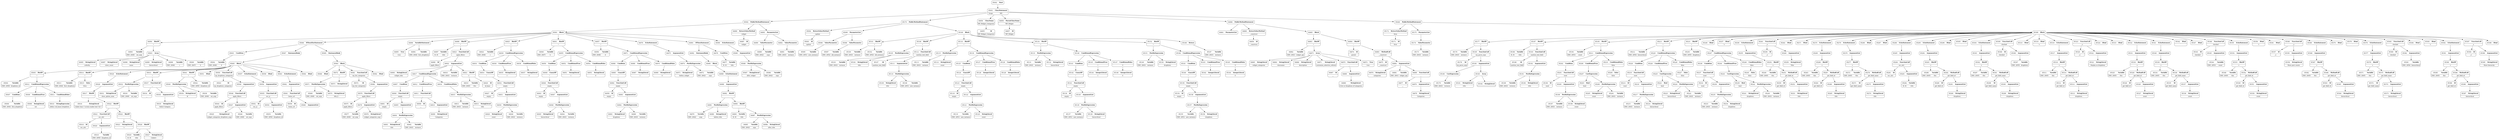 digraph ast {
node [shape=none];
84993 [label=<<TABLE border='1' cellspacing='0' cellpadding='10' style='rounded' ><TR><TD border='0'>84993</TD><TD border='0'><B>Variable</B></TD></TR><HR/><TR><TD border='0' cellpadding='5'>(565, 2049)</TD><TD border='0' cellpadding='5'>cat_args</TD></TR></TABLE>>];
84992 [label=<<TABLE border='1' cellspacing='0' cellpadding='10' style='rounded' ><TR><TD border='0'>84992</TD><TD border='0'><B>StatementBody</B></TD></TR></TABLE>>];
84992 -> 84990 [weight=2];
84995 [label=<<TABLE border='1' cellspacing='0' cellpadding='10' style='rounded' ><TR><TD border='0'>84995</TD><TD border='0'><B>StringLiteral</B></TD></TR><HR/><TR><TD border='0' cellpadding='5' colspan='2'>orderby</TD></TR></TABLE>>];
84994 [label=<<TABLE border='1' cellspacing='0' cellpadding='10' style='rounded' ><TR><TD border='0'>84994</TD><TD border='0'><B>BinOP</B></TD></TR><HR/><TR><TD border='0' cellpadding='5' colspan='2'>=</TD></TR></TABLE>>];
84994 -> 84993 [weight=2];
84994 -> 85001 [weight=2];
84997 [label=<<TABLE border='1' cellspacing='0' cellpadding='10' style='rounded' ><TR><TD border='0'>84997</TD><TD border='0'><B>StringLiteral</B></TD></TR><HR/><TR><TD border='0' cellpadding='5' colspan='2'>show_count</TD></TR></TABLE>>];
84996 [label=<<TABLE border='1' cellspacing='0' cellpadding='10' style='rounded' ><TR><TD border='0'>84996</TD><TD border='0'><B>StringLiteral</B></TD></TR><HR/><TR><TD border='0' cellpadding='5' colspan='2'>name</TD></TR></TABLE>>];
84999 [label=<<TABLE border='1' cellspacing='0' cellpadding='10' style='rounded' ><TR><TD border='0'>84999</TD><TD border='0'><B>StringLiteral</B></TD></TR><HR/><TR><TD border='0' cellpadding='5' colspan='2'>hierarchical</TD></TR></TABLE>>];
84998 [label=<<TABLE border='1' cellspacing='0' cellpadding='10' style='rounded' ><TR><TD border='0'>84998</TD><TD border='0'><B>Variable</B></TD></TR><HR/><TR><TD border='0' cellpadding='5'>(565, 2046)</TD><TD border='0' cellpadding='5'>c</TD></TR></TABLE>>];
85001 [label=<<TABLE border='1' cellspacing='0' cellpadding='10' style='rounded' ><TR><TD border='0'>85001</TD><TD border='0'><B>Array</B></TD></TR></TABLE>>];
85001 -> 84995 [weight=2];
85001 -> 84996 [weight=2];
85001 -> 84997 [weight=2];
85001 -> 84998 [weight=2];
85001 -> 84999 [weight=2];
85001 -> 85000 [weight=2];
85000 [label=<<TABLE border='1' cellspacing='0' cellpadding='10' style='rounded' ><TR><TD border='0'>85000</TD><TD border='0'><B>Variable</B></TD></TR><HR/><TR><TD border='0' cellpadding='5'>(565, 2047)</TD><TD border='0' cellpadding='5'>h</TD></TR></TABLE>>];
85003 [label=<<TABLE border='1' cellspacing='0' cellpadding='10' style='rounded' ><TR><TD border='0'>85003</TD><TD border='0'><B>Condition</B></TD></TR></TABLE>>];
85003 -> 85002 [weight=2];
85002 [label=<<TABLE border='1' cellspacing='0' cellpadding='10' style='rounded' ><TR><TD border='0'>85002</TD><TD border='0'><B>Variable</B></TD></TR><HR/><TR><TD border='0' cellpadding='5'>(565, 2048)</TD><TD border='0' cellpadding='5'>d</TD></TR></TABLE>>];
85005 [label=<<TABLE border='1' cellspacing='0' cellpadding='10' style='rounded' ><TR><TD border='0'>85005</TD><TD border='0'><B>BinOP</B></TD></TR><HR/><TR><TD border='0' cellpadding='5' colspan='2'>=</TD></TR></TABLE>>];
85005 -> 85004 [weight=2];
85005 -> 85012 [weight=2];
85004 [label=<<TABLE border='1' cellspacing='0' cellpadding='10' style='rounded' ><TR><TD border='0'>85004</TD><TD border='0'><B>Variable</B></TD></TR><HR/><TR><TD border='0' cellpadding='5'>(565, 2050)</TD><TD border='0' cellpadding='5'>dropdown_id</TD></TR></TABLE>>];
85007 [label=<<TABLE border='1' cellspacing='0' cellpadding='10' style='rounded' ><TR><TD border='0'>85007</TD><TD border='0'><B>Condition</B></TD></TR></TABLE>>];
85007 -> 85006 [weight=2];
85006 [label=<<TABLE border='1' cellspacing='0' cellpadding='10' style='rounded' ><TR><TD border='0'>85006</TD><TD border='0'><B>Variable</B></TD></TR><HR/><TR><TD border='0' cellpadding='5'>(565, 2044)</TD><TD border='0' cellpadding='5'>first_dropdown</TD></TR></TABLE>>];
85009 [label=<<TABLE border='1' cellspacing='0' cellpadding='10' style='rounded' ><TR><TD border='0'>85009</TD><TD border='0'><B>ConditionalTrue</B></TD></TR></TABLE>>];
85009 -> 85008 [weight=2];
85008 [label=<<TABLE border='1' cellspacing='0' cellpadding='10' style='rounded' ><TR><TD border='0'>85008</TD><TD border='0'><B>StringLiteral</B></TD></TR><HR/><TR><TD border='0' cellpadding='5' colspan='2'>cat</TD></TR></TABLE>>];
85011 [label=<<TABLE border='1' cellspacing='0' cellpadding='10' style='rounded' ><TR><TD border='0'>85011</TD><TD border='0'><B>ConditionalFalse</B></TD></TR></TABLE>>];
85011 -> 85010 [weight=2];
85010 [label=<<TABLE border='1' cellspacing='0' cellpadding='10' style='rounded' ><TR><TD border='0'>85010</TD><TD border='0'><B>StringExpression</B></TD></TR><HR/><TR><TD border='0' cellpadding='5' colspan='2'>{$this-&gt;id_base}-dropdown-</TD></TR></TABLE>>];
85013 [label=<<TABLE border='1' cellspacing='0' cellpadding='10' style='rounded' ><TR><TD border='0'>85013</TD><TD border='0'><B>Variable</B></TD></TR><HR/><TR><TD border='0' cellpadding='5'>(565, 2044)</TD><TD border='0' cellpadding='5'>first_dropdown</TD></TR></TABLE>>];
85012 [label=<<TABLE border='1' cellspacing='0' cellpadding='10' style='rounded' ><TR><TD border='0'>85012</TD><TD border='0'><B>ConditionalExpression</B></TD></TR></TABLE>>];
85012 -> 85007 [weight=2];
85012 -> 85009 [weight=2];
85012 -> 85011 [weight=2];
85015 [label=<<TABLE border='1' cellspacing='0' cellpadding='10' style='rounded' ><TR><TD border='0'>85015</TD><TD border='0'><B>False</B></TD></TR><HR/><TR><TD border='0' cellpadding='5' colspan='2'>false</TD></TR></TABLE>>];
85014 [label=<<TABLE border='1' cellspacing='0' cellpadding='10' style='rounded' ><TR><TD border='0'>85014</TD><TD border='0'><B>BinOP</B></TD></TR><HR/><TR><TD border='0' cellpadding='5' colspan='2'>=</TD></TR></TABLE>>];
85014 -> 85013 [weight=2];
85014 -> 85015 [weight=2];
85017 [label=<<TABLE border='1' cellspacing='0' cellpadding='10' style='rounded' ><TR><TD border='0'>85017</TD><TD border='0'><B>BinOP</B></TD></TR><HR/><TR><TD border='0' cellpadding='5' colspan='2'>.</TD></TR></TABLE>>];
85017 -> 85016 [weight=2];
85017 -> 85022 [weight=2];
85016 [label=<<TABLE border='1' cellspacing='0' cellpadding='10' style='rounded' ><TR><TD border='0'>85016</TD><TD border='0'><B>StringLiteral</B></TD></TR><HR/><TR><TD border='0' cellpadding='5' colspan='2'>&lt;label class='screen-reader-text' for='</TD></TR></TABLE>>];
85019 [label=<<TABLE border='1' cellspacing='0' cellpadding='10' style='rounded' ><TR><TD border='0'>85019</TD><TD border='0'><B>Variable</B></TD></TR><HR/><TR><TD border='0' cellpadding='5'>(565, 2050)</TD><TD border='0' cellpadding='5'>dropdown_id</TD></TR></TABLE>>];
85018 [label=<<TABLE border='1' cellspacing='0' cellpadding='10' style='rounded' ><TR><TD border='0'>85018</TD><TD border='0'><B>Id</B></TD></TR><HR/><TR><TD border='0' cellpadding='5' colspan='2'>esc_attr</TD></TR></TABLE>>];
85021 [label=<<TABLE border='1' cellspacing='0' cellpadding='10' style='rounded' ><TR><TD border='0'>85021</TD><TD border='0'><B>FunctionCall</B></TD></TR><HR/><TR><TD border='0' cellpadding='5' colspan='2'>esc_attr</TD></TR></TABLE>>];
85021 -> 85018 [weight=2];
85021 -> 85020 [weight=2];
85020 [label=<<TABLE border='1' cellspacing='0' cellpadding='10' style='rounded' ><TR><TD border='0'>85020</TD><TD border='0'><B>ArgumentList</B></TD></TR></TABLE>>];
85020 -> 85019 [weight=2];
85023 [label=<<TABLE border='1' cellspacing='0' cellpadding='10' style='rounded' ><TR><TD border='0'>85023</TD><TD border='0'><B>StringLiteral</B></TD></TR><HR/><TR><TD border='0' cellpadding='5' colspan='2'>'&gt;</TD></TR></TABLE>>];
85022 [label=<<TABLE border='1' cellspacing='0' cellpadding='10' style='rounded' ><TR><TD border='0'>85022</TD><TD border='0'><B>BinOP</B></TD></TR><HR/><TR><TD border='0' cellpadding='5' colspan='2'>.</TD></TR></TABLE>>];
85022 -> 85021 [weight=2];
85022 -> 85024 [weight=2];
85025 [label=<<TABLE border='1' cellspacing='0' cellpadding='10' style='rounded' ><TR><TD border='0'>85025</TD><TD border='0'><B>Variable</B></TD></TR><HR/><TR><TD border='0' cellpadding='5'>(0, 8)</TD><TD border='0' cellpadding='5'>title</TD></TR></TABLE>>];
85024 [label=<<TABLE border='1' cellspacing='0' cellpadding='10' style='rounded' ><TR><TD border='0'>85024</TD><TD border='0'><B>BinOP</B></TD></TR><HR/><TR><TD border='0' cellpadding='5' colspan='2'>.</TD></TR></TABLE>>];
85024 -> 85023 [weight=2];
85024 -> 85026 [weight=2];
85027 [label=<<TABLE border='1' cellspacing='0' cellpadding='10' style='rounded' ><TR><TD border='0'>85027</TD><TD border='0'><B>StringLiteral</B></TD></TR><HR/><TR><TD border='0' cellpadding='5' colspan='2'>&lt;label&gt;</TD></TR></TABLE>>];
85026 [label=<<TABLE border='1' cellspacing='0' cellpadding='10' style='rounded' ><TR><TD border='0'>85026</TD><TD border='0'><B>BinOP</B></TD></TR><HR/><TR><TD border='0' cellpadding='5' colspan='2'>.</TD></TR></TABLE>>];
85026 -> 85025 [weight=2];
85026 -> 85027 [weight=2];
85029 [label=<<TABLE border='1' cellspacing='0' cellpadding='10' style='rounded' ><TR><TD border='0'>85029</TD><TD border='0'><B>EchoStatement</B></TD></TR></TABLE>>];
85029 -> 85028 [weight=2];
85028 [label=<<TABLE border='1' cellspacing='0' cellpadding='10' style='rounded' ><TR><TD border='0'>85028</TD><TD border='0'><B>ArgumentList</B></TD></TR></TABLE>>];
85028 -> 85017 [weight=2];
85031 [label=<<TABLE border='1' cellspacing='0' cellpadding='10' style='rounded' ><TR><TD border='0'>85031</TD><TD border='0'><B>StringLiteral</B></TD></TR><HR/><TR><TD border='0' cellpadding='5' colspan='2'>show_option_none</TD></TR></TABLE>>];
85030 [label=<<TABLE border='1' cellspacing='0' cellpadding='10' style='rounded' ><TR><TD border='0'>85030</TD><TD border='0'><B>Variable</B></TD></TR><HR/><TR><TD border='0' cellpadding='5'>(565, 2049)</TD><TD border='0' cellpadding='5'>cat_args</TD></TR></TABLE>>];
85033 [label=<<TABLE border='1' cellspacing='0' cellpadding='10' style='rounded' ><TR><TD border='0'>85033</TD><TD border='0'><B>BinOP</B></TD></TR><HR/><TR><TD border='0' cellpadding='5' colspan='2'>=</TD></TR></TABLE>>];
85033 -> 85032 [weight=2];
85033 -> 85037 [weight=2];
85032 [label=<<TABLE border='1' cellspacing='0' cellpadding='10' style='rounded' ><TR><TD border='0'>85032</TD><TD border='0'><B>PostfixExpression</B></TD></TR></TABLE>>];
85032 -> 85030 [weight=2];
85032 -> 85031 [weight=2];
85035 [label=<<TABLE border='1' cellspacing='0' cellpadding='10' style='rounded' ><TR><TD border='0'>85035</TD><TD border='0'><B>StringLiteral</B></TD></TR><HR/><TR><TD border='0' cellpadding='5' colspan='2'>Select Category</TD></TR></TABLE>>];
85034 [label=<<TABLE border='1' cellspacing='0' cellpadding='10' style='rounded' ><TR><TD border='0'>85034</TD><TD border='0'><B>Id</B></TD></TR><HR/><TR><TD border='0' cellpadding='5' colspan='2'>__</TD></TR></TABLE>>];
85037 [label=<<TABLE border='1' cellspacing='0' cellpadding='10' style='rounded' ><TR><TD border='0'>85037</TD><TD border='0'><B>FunctionCall</B></TD></TR><HR/><TR><TD border='0' cellpadding='5' colspan='2'>__</TD></TR></TABLE>>];
85037 -> 85034 [weight=2];
85037 -> 85036 [weight=2];
85036 [label=<<TABLE border='1' cellspacing='0' cellpadding='10' style='rounded' ><TR><TD border='0'>85036</TD><TD border='0'><B>ArgumentList</B></TD></TR></TABLE>>];
85036 -> 85035 [weight=2];
85039 [label=<<TABLE border='1' cellspacing='0' cellpadding='10' style='rounded' ><TR><TD border='0'>85039</TD><TD border='0'><B>StringLiteral</B></TD></TR><HR/><TR><TD border='0' cellpadding='5' colspan='2'>id</TD></TR></TABLE>>];
85038 [label=<<TABLE border='1' cellspacing='0' cellpadding='10' style='rounded' ><TR><TD border='0'>85038</TD><TD border='0'><B>Variable</B></TD></TR><HR/><TR><TD border='0' cellpadding='5'>(565, 2049)</TD><TD border='0' cellpadding='5'>cat_args</TD></TR></TABLE>>];
85041 [label=<<TABLE border='1' cellspacing='0' cellpadding='10' style='rounded' ><TR><TD border='0'>85041</TD><TD border='0'><B>BinOP</B></TD></TR><HR/><TR><TD border='0' cellpadding='5' colspan='2'>=</TD></TR></TABLE>>];
85041 -> 85040 [weight=2];
85041 -> 85042 [weight=2];
85040 [label=<<TABLE border='1' cellspacing='0' cellpadding='10' style='rounded' ><TR><TD border='0'>85040</TD><TD border='0'><B>PostfixExpression</B></TD></TR></TABLE>>];
85040 -> 85038 [weight=2];
85040 -> 85039 [weight=2];
85043 [label=<<TABLE border='1' cellspacing='0' cellpadding='10' style='rounded' ><TR><TD border='0'>85043</TD><TD border='0'><B>Id</B></TD></TR><HR/><TR><TD border='0' cellpadding='5' colspan='2'>wp_dropdown_categories</TD></TR></TABLE>>];
85042 [label=<<TABLE border='1' cellspacing='0' cellpadding='10' style='rounded' ><TR><TD border='0'>85042</TD><TD border='0'><B>Variable</B></TD></TR><HR/><TR><TD border='0' cellpadding='5'>(565, 2050)</TD><TD border='0' cellpadding='5'>dropdown_id</TD></TR></TABLE>>];
85045 [label=<<TABLE border='1' cellspacing='0' cellpadding='10' style='rounded' ><TR><TD border='0'>85045</TD><TD border='0'><B>StringLiteral</B></TD></TR><HR/><TR><TD border='0' cellpadding='5' colspan='2'>widget_categories_dropdown_args</TD></TR></TABLE>>];
85044 [label=<<TABLE border='1' cellspacing='0' cellpadding='10' style='rounded' ><TR><TD border='0'>85044</TD><TD border='0'><B>Id</B></TD></TR><HR/><TR><TD border='0' cellpadding='5' colspan='2'>apply_filters</TD></TR></TABLE>>];
85047 [label=<<TABLE border='1' cellspacing='0' cellpadding='10' style='rounded' ><TR><TD border='0'>85047</TD><TD border='0'><B>ArgumentList</B></TD></TR></TABLE>>];
85047 -> 85045 [weight=2];
85047 -> 85046 [weight=2];
85046 [label=<<TABLE border='1' cellspacing='0' cellpadding='10' style='rounded' ><TR><TD border='0'>85046</TD><TD border='0'><B>Variable</B></TD></TR><HR/><TR><TD border='0' cellpadding='5'>(565, 2049)</TD><TD border='0' cellpadding='5'>cat_args</TD></TR></TABLE>>];
85049 [label=<<TABLE border='1' cellspacing='0' cellpadding='10' style='rounded' ><TR><TD border='0'>85049</TD><TD border='0'><B>ArgumentList</B></TD></TR></TABLE>>];
85049 -> 85048 [weight=2];
85048 [label=<<TABLE border='1' cellspacing='0' cellpadding='10' style='rounded' ><TR><TD border='0'>85048</TD><TD border='0'><B>FunctionCall</B></TD></TR><HR/><TR><TD border='0' cellpadding='5' colspan='2'>apply_filters</TD></TR></TABLE>>];
85048 -> 85044 [weight=2];
85048 -> 85047 [weight=2];
85051 [label=<<TABLE border='1' cellspacing='0' cellpadding='10' style='rounded' ><TR><TD border='0'>85051</TD><TD border='0'><B>Html</B></TD></TR></TABLE>>];
85050 [label=<<TABLE border='1' cellspacing='0' cellpadding='10' style='rounded' ><TR><TD border='0'>85050</TD><TD border='0'><B>FunctionCall</B></TD></TR><HR/><TR><TD border='0' cellpadding='5' colspan='2'>wp_dropdown_categories</TD></TR></TABLE>>];
85050 -> 85043 [weight=2];
85050 -> 85049 [weight=2];
85053 [label=<<TABLE border='1' cellspacing='0' cellpadding='10' style='rounded' ><TR><TD border='0'>85053</TD><TD border='0'><B>Variable</B></TD></TR><HR/><TR><TD border='0' cellpadding='5'>(565, 2050)</TD><TD border='0' cellpadding='5'>dropdown_id</TD></TR></TABLE>>];
85052 [label=<<TABLE border='1' cellspacing='0' cellpadding='10' style='rounded' ><TR><TD border='0'>85052</TD><TD border='0'><B>Id</B></TD></TR><HR/><TR><TD border='0' cellpadding='5' colspan='2'>esc_js</TD></TR></TABLE>>];
85055 [label=<<TABLE border='1' cellspacing='0' cellpadding='10' style='rounded' ><TR><TD border='0'>85055</TD><TD border='0'><B>FunctionCall</B></TD></TR><HR/><TR><TD border='0' cellpadding='5' colspan='2'>esc_js</TD></TR></TABLE>>];
85055 -> 85052 [weight=2];
85055 -> 85054 [weight=2];
85054 [label=<<TABLE border='1' cellspacing='0' cellpadding='10' style='rounded' ><TR><TD border='0'>85054</TD><TD border='0'><B>ArgumentList</B></TD></TR></TABLE>>];
85054 -> 85053 [weight=2];
85057 [label=<<TABLE border='1' cellspacing='0' cellpadding='10' style='rounded' ><TR><TD border='0'>85057</TD><TD border='0'><B>EchoStatement</B></TD></TR></TABLE>>];
85057 -> 85056 [weight=2];
85056 [label=<<TABLE border='1' cellspacing='0' cellpadding='10' style='rounded' ><TR><TD border='0'>85056</TD><TD border='0'><B>ArgumentList</B></TD></TR></TABLE>>];
85056 -> 85055 [weight=2];
85059 [label=<<TABLE border='1' cellspacing='0' cellpadding='10' style='rounded' ><TR><TD border='0'>85059</TD><TD border='0'><B>Id</B></TD></TR><HR/><TR><TD border='0' cellpadding='5' colspan='2'>home_url</TD></TR></TABLE>>];
85058 [label=<<TABLE border='1' cellspacing='0' cellpadding='10' style='rounded' ><TR><TD border='0'>85058</TD><TD border='0'><B>Html</B></TD></TR></TABLE>>];
85061 [label=<<TABLE border='1' cellspacing='0' cellpadding='10' style='rounded' ><TR><TD border='0'>85061</TD><TD border='0'><B>FunctionCall</B></TD></TR><HR/><TR><TD border='0' cellpadding='5' colspan='2'>home_url</TD></TR></TABLE>>];
85061 -> 85059 [weight=2];
85061 -> 85060 [weight=2];
85060 [label=<<TABLE border='1' cellspacing='0' cellpadding='10' style='rounded' ><TR><TD border='0'>85060</TD><TD border='0'><B>ArgumentList</B></TD></TR></TABLE>>];
85063 [label=<<TABLE border='1' cellspacing='0' cellpadding='10' style='rounded' ><TR><TD border='0'>85063</TD><TD border='0'><B>EchoStatement</B></TD></TR></TABLE>>];
85063 -> 85062 [weight=2];
85062 [label=<<TABLE border='1' cellspacing='0' cellpadding='10' style='rounded' ><TR><TD border='0'>85062</TD><TD border='0'><B>ArgumentList</B></TD></TR></TABLE>>];
85062 -> 85061 [weight=2];
85065 [label=<<TABLE border='1' cellspacing='0' cellpadding='10' style='rounded' ><TR><TD border='0'>85065</TD><TD border='0'><B>Block</B></TD></TR></TABLE>>];
85065 -> 85005 [weight=2];
85065 -> 85014 [weight=2];
85065 -> 85029 [weight=2];
85065 -> 85033 [weight=2];
85065 -> 85041 [weight=2];
85065 -> 85050 [weight=2];
85065 -> 85051 [weight=2];
85065 -> 85057 [weight=2];
85065 -> 85058 [weight=2];
85065 -> 85063 [weight=2];
85065 -> 85064 [weight=2];
85064 [label=<<TABLE border='1' cellspacing='0' cellpadding='10' style='rounded' ><TR><TD border='0'>85064</TD><TD border='0'><B>Html</B></TD></TR></TABLE>>];
85067 [label=<<TABLE border='1' cellspacing='0' cellpadding='10' style='rounded' ><TR><TD border='0'>85067</TD><TD border='0'><B>StatementBody</B></TD></TR></TABLE>>];
85067 -> 85065 [weight=2];
85066 [label=<<TABLE border='1' cellspacing='0' cellpadding='10' style='rounded' ><TR><TD border='0'>85066</TD><TD border='0'><B>IfThenElseStatement</B></TD></TR></TABLE>>];
85066 -> 85003 [weight=2];
85066 -> 85067 [weight=2];
85066 -> 85085 [weight=2];
85069 [label=<<TABLE border='1' cellspacing='0' cellpadding='10' style='rounded' ><TR><TD border='0'>85069</TD><TD border='0'><B>Variable</B></TD></TR><HR/><TR><TD border='0' cellpadding='5'>(565, 2049)</TD><TD border='0' cellpadding='5'>cat_args</TD></TR></TABLE>>];
85068 [label=<<TABLE border='1' cellspacing='0' cellpadding='10' style='rounded' ><TR><TD border='0'>85068</TD><TD border='0'><B>Html</B></TD></TR></TABLE>>];
85071 [label=<<TABLE border='1' cellspacing='0' cellpadding='10' style='rounded' ><TR><TD border='0'>85071</TD><TD border='0'><B>PostfixExpression</B></TD></TR></TABLE>>];
85071 -> 85069 [weight=2];
85071 -> 85070 [weight=2];
85070 [label=<<TABLE border='1' cellspacing='0' cellpadding='10' style='rounded' ><TR><TD border='0'>85070</TD><TD border='0'><B>StringLiteral</B></TD></TR><HR/><TR><TD border='0' cellpadding='5' colspan='2'>title_li</TD></TR></TABLE>>];
85073 [label=<<TABLE border='1' cellspacing='0' cellpadding='10' style='rounded' ><TR><TD border='0'>85073</TD><TD border='0'><B>StringLiteral</B></TD></TR><HR/><TR><TD border='0' cellpadding='5' colspan='2'></TD></TR></TABLE>>];
85072 [label=<<TABLE border='1' cellspacing='0' cellpadding='10' style='rounded' ><TR><TD border='0'>85072</TD><TD border='0'><B>BinOP</B></TD></TR><HR/><TR><TD border='0' cellpadding='5' colspan='2'>=</TD></TR></TABLE>>];
85072 -> 85071 [weight=2];
85072 -> 85073 [weight=2];
85075 [label=<<TABLE border='1' cellspacing='0' cellpadding='10' style='rounded' ><TR><TD border='0'>85075</TD><TD border='0'><B>Id</B></TD></TR><HR/><TR><TD border='0' cellpadding='5' colspan='2'>apply_filters</TD></TR></TABLE>>];
85074 [label=<<TABLE border='1' cellspacing='0' cellpadding='10' style='rounded' ><TR><TD border='0'>85074</TD><TD border='0'><B>Id</B></TD></TR><HR/><TR><TD border='0' cellpadding='5' colspan='2'>wp_list_categories</TD></TR></TABLE>>];
85077 [label=<<TABLE border='1' cellspacing='0' cellpadding='10' style='rounded' ><TR><TD border='0'>85077</TD><TD border='0'><B>Variable</B></TD></TR><HR/><TR><TD border='0' cellpadding='5'>(565, 2049)</TD><TD border='0' cellpadding='5'>cat_args</TD></TR></TABLE>>];
85076 [label=<<TABLE border='1' cellspacing='0' cellpadding='10' style='rounded' ><TR><TD border='0'>85076</TD><TD border='0'><B>StringLiteral</B></TD></TR><HR/><TR><TD border='0' cellpadding='5' colspan='2'>widget_categories_args</TD></TR></TABLE>>];
85079 [label=<<TABLE border='1' cellspacing='0' cellpadding='10' style='rounded' ><TR><TD border='0'>85079</TD><TD border='0'><B>FunctionCall</B></TD></TR><HR/><TR><TD border='0' cellpadding='5' colspan='2'>apply_filters</TD></TR></TABLE>>];
85079 -> 85075 [weight=2];
85079 -> 85078 [weight=2];
85078 [label=<<TABLE border='1' cellspacing='0' cellpadding='10' style='rounded' ><TR><TD border='0'>85078</TD><TD border='0'><B>ArgumentList</B></TD></TR></TABLE>>];
85078 -> 85076 [weight=2];
85078 -> 85077 [weight=2];
85081 [label=<<TABLE border='1' cellspacing='0' cellpadding='10' style='rounded' ><TR><TD border='0'>85081</TD><TD border='0'><B>FunctionCall</B></TD></TR><HR/><TR><TD border='0' cellpadding='5' colspan='2'>wp_list_categories</TD></TR></TABLE>>];
85081 -> 85074 [weight=2];
85081 -> 85080 [weight=2];
85080 [label=<<TABLE border='1' cellspacing='0' cellpadding='10' style='rounded' ><TR><TD border='0'>85080</TD><TD border='0'><B>ArgumentList</B></TD></TR></TABLE>>];
85080 -> 85079 [weight=2];
85083 [label=<<TABLE border='1' cellspacing='0' cellpadding='10' style='rounded' ><TR><TD border='0'>85083</TD><TD border='0'><B>Block</B></TD></TR></TABLE>>];
85083 -> 85068 [weight=2];
85083 -> 85072 [weight=2];
85083 -> 85081 [weight=2];
85083 -> 85082 [weight=2];
85082 [label=<<TABLE border='1' cellspacing='0' cellpadding='10' style='rounded' ><TR><TD border='0'>85082</TD><TD border='0'><B>Html</B></TD></TR></TABLE>>];
85085 [label=<<TABLE border='1' cellspacing='0' cellpadding='10' style='rounded' ><TR><TD border='0'>85085</TD><TD border='0'><B>StatementBody</B></TD></TR></TABLE>>];
85085 -> 85083 [weight=2];
85087 [label=<<TABLE border='1' cellspacing='0' cellpadding='10' style='rounded' ><TR><TD border='0'>85087</TD><TD border='0'><B>StringLiteral</B></TD></TR><HR/><TR><TD border='0' cellpadding='5' colspan='2'>after_widget</TD></TR></TABLE>>];
85086 [label=<<TABLE border='1' cellspacing='0' cellpadding='10' style='rounded' ><TR><TD border='0'>85086</TD><TD border='0'><B>Variable</B></TD></TR><HR/><TR><TD border='0' cellpadding='5'>(565, 2042)</TD><TD border='0' cellpadding='5'>args</TD></TR></TABLE>>];
85089 [label=<<TABLE border='1' cellspacing='0' cellpadding='10' style='rounded' ><TR><TD border='0'>85089</TD><TD border='0'><B>ArgumentList</B></TD></TR></TABLE>>];
85089 -> 85088 [weight=2];
85088 [label=<<TABLE border='1' cellspacing='0' cellpadding='10' style='rounded' ><TR><TD border='0'>85088</TD><TD border='0'><B>PostfixExpression</B></TD></TR></TABLE>>];
85088 -> 85086 [weight=2];
85088 -> 85087 [weight=2];
85091 [label=<<TABLE border='1' cellspacing='0' cellpadding='10' style='rounded' ><TR><TD border='0'>85091</TD><TD border='0'><B>Block</B></TD></TR></TABLE>>];
85091 -> 84896 [weight=2];
85091 -> 84898 [weight=2];
85091 -> 84925 [weight=2];
85091 -> 84941 [weight=2];
85091 -> 84957 [weight=2];
85091 -> 84976 [weight=2];
85091 -> 84991 [weight=2];
85091 -> 84994 [weight=2];
85091 -> 85066 [weight=2];
85091 -> 85090 [weight=2];
85090 [label=<<TABLE border='1' cellspacing='0' cellpadding='10' style='rounded' ><TR><TD border='0'>85090</TD><TD border='0'><B>EchoStatement</B></TD></TR></TABLE>>];
85090 -> 85089 [weight=2];
85093 [label=<<TABLE border='1' cellspacing='0' cellpadding='10' style='rounded' ><TR><TD border='0'>85093</TD><TD border='0'><B>Id</B></TD></TR><HR/><TR><TD border='0' cellpadding='5' colspan='2'>update</TD></TR></TABLE>>];
85092 [label=<<TABLE border='1' cellspacing='0' cellpadding='10' style='rounded' ><TR><TD border='0'>85092</TD><TD border='0'><B>PublicMethodStatement</B></TD></TR></TABLE>>];
85092 -> 84888 [weight=2];
85092 -> 84893 [weight=2];
85092 -> 85091 [weight=2];
85095 [label=<<TABLE border='1' cellspacing='0' cellpadding='10' style='rounded' ><TR><TD border='0'>85095</TD><TD border='0'><B>Variable</B></TD></TR><HR/><TR><TD border='0' cellpadding='5'>(565, 2051)</TD><TD border='0' cellpadding='5'>new_instance</TD></TR></TABLE>>];
85094 [label=<<TABLE border='1' cellspacing='0' cellpadding='10' style='rounded' ><TR><TD border='0'>85094</TD><TD border='0'><B>ReturnValueMethod</B></TD></TR><HR/><TR><TD border='0' cellpadding='5' colspan='2'>update</TD></TR></TABLE>>];
85094 -> 85093 [weight=2];
85097 [label=<<TABLE border='1' cellspacing='0' cellpadding='10' style='rounded' ><TR><TD border='0'>85097</TD><TD border='0'><B>Variable</B></TD></TR><HR/><TR><TD border='0' cellpadding='5'>(565, 2052)</TD><TD border='0' cellpadding='5'>old_instance</TD></TR></TABLE>>];
85096 [label=<<TABLE border='1' cellspacing='0' cellpadding='10' style='rounded' ><TR><TD border='0'>85096</TD><TD border='0'><B>ValueParameter</B></TD></TR></TABLE>>];
85096 -> 85095 [weight=2];
85099 [label=<<TABLE border='1' cellspacing='0' cellpadding='10' style='rounded' ><TR><TD border='0'>85099</TD><TD border='0'><B>ParameterList</B></TD></TR></TABLE>>];
85099 -> 85096 [weight=2];
85099 -> 85098 [weight=2];
85098 [label=<<TABLE border='1' cellspacing='0' cellpadding='10' style='rounded' ><TR><TD border='0'>85098</TD><TD border='0'><B>ValueParameter</B></TD></TR></TABLE>>];
85098 -> 85097 [weight=2];
85101 [label=<<TABLE border='1' cellspacing='0' cellpadding='10' style='rounded' ><TR><TD border='0'>85101</TD><TD border='0'><B>BinOP</B></TD></TR><HR/><TR><TD border='0' cellpadding='5' colspan='2'>=</TD></TR></TABLE>>];
85101 -> 85100 [weight=2];
85101 -> 85102 [weight=2];
85100 [label=<<TABLE border='1' cellspacing='0' cellpadding='10' style='rounded' ><TR><TD border='0'>85100</TD><TD border='0'><B>Variable</B></TD></TR><HR/><TR><TD border='0' cellpadding='5'>(565, 2043)</TD><TD border='0' cellpadding='5'>instance</TD></TR></TABLE>>];
85103 [label=<<TABLE border='1' cellspacing='0' cellpadding='10' style='rounded' ><TR><TD border='0'>85103</TD><TD border='0'><B>Variable</B></TD></TR><HR/><TR><TD border='0' cellpadding='5'>(565, 2043)</TD><TD border='0' cellpadding='5'>instance</TD></TR></TABLE>>];
85102 [label=<<TABLE border='1' cellspacing='0' cellpadding='10' style='rounded' ><TR><TD border='0'>85102</TD><TD border='0'><B>Variable</B></TD></TR><HR/><TR><TD border='0' cellpadding='5'>(565, 2052)</TD><TD border='0' cellpadding='5'>old_instance</TD></TR></TABLE>>];
85105 [label=<<TABLE border='1' cellspacing='0' cellpadding='10' style='rounded' ><TR><TD border='0'>85105</TD><TD border='0'><B>PostfixExpression</B></TD></TR></TABLE>>];
85105 -> 85103 [weight=2];
85105 -> 85104 [weight=2];
85104 [label=<<TABLE border='1' cellspacing='0' cellpadding='10' style='rounded' ><TR><TD border='0'>85104</TD><TD border='0'><B>StringLiteral</B></TD></TR><HR/><TR><TD border='0' cellpadding='5' colspan='2'>title</TD></TR></TABLE>>];
85107 [label=<<TABLE border='1' cellspacing='0' cellpadding='10' style='rounded' ><TR><TD border='0'>85107</TD><TD border='0'><B>Id</B></TD></TR><HR/><TR><TD border='0' cellpadding='5' colspan='2'>sanitize_text_field</TD></TR></TABLE>>];
85106 [label=<<TABLE border='1' cellspacing='0' cellpadding='10' style='rounded' ><TR><TD border='0'>85106</TD><TD border='0'><B>BinOP</B></TD></TR><HR/><TR><TD border='0' cellpadding='5' colspan='2'>=</TD></TR></TABLE>>];
85106 -> 85105 [weight=2];
85106 -> 85112 [weight=2];
85109 [label=<<TABLE border='1' cellspacing='0' cellpadding='10' style='rounded' ><TR><TD border='0'>85109</TD><TD border='0'><B>StringLiteral</B></TD></TR><HR/><TR><TD border='0' cellpadding='5' colspan='2'>title</TD></TR></TABLE>>];
85108 [label=<<TABLE border='1' cellspacing='0' cellpadding='10' style='rounded' ><TR><TD border='0'>85108</TD><TD border='0'><B>Variable</B></TD></TR><HR/><TR><TD border='0' cellpadding='5'>(565, 2051)</TD><TD border='0' cellpadding='5'>new_instance</TD></TR></TABLE>>];
85111 [label=<<TABLE border='1' cellspacing='0' cellpadding='10' style='rounded' ><TR><TD border='0'>85111</TD><TD border='0'><B>ArgumentList</B></TD></TR></TABLE>>];
85111 -> 85110 [weight=2];
85110 [label=<<TABLE border='1' cellspacing='0' cellpadding='10' style='rounded' ><TR><TD border='0'>85110</TD><TD border='0'><B>PostfixExpression</B></TD></TR></TABLE>>];
85110 -> 85108 [weight=2];
85110 -> 85109 [weight=2];
85113 [label=<<TABLE border='1' cellspacing='0' cellpadding='10' style='rounded' ><TR><TD border='0'>85113</TD><TD border='0'><B>Variable</B></TD></TR><HR/><TR><TD border='0' cellpadding='5'>(565, 2043)</TD><TD border='0' cellpadding='5'>instance</TD></TR></TABLE>>];
85112 [label=<<TABLE border='1' cellspacing='0' cellpadding='10' style='rounded' ><TR><TD border='0'>85112</TD><TD border='0'><B>FunctionCall</B></TD></TR><HR/><TR><TD border='0' cellpadding='5' colspan='2'>sanitize_text_field</TD></TR></TABLE>>];
85112 -> 85107 [weight=2];
85112 -> 85111 [weight=2];
85115 [label=<<TABLE border='1' cellspacing='0' cellpadding='10' style='rounded' ><TR><TD border='0'>85115</TD><TD border='0'><B>PostfixExpression</B></TD></TR></TABLE>>];
85115 -> 85113 [weight=2];
85115 -> 85114 [weight=2];
85114 [label=<<TABLE border='1' cellspacing='0' cellpadding='10' style='rounded' ><TR><TD border='0'>85114</TD><TD border='0'><B>StringLiteral</B></TD></TR><HR/><TR><TD border='0' cellpadding='5' colspan='2'>count</TD></TR></TABLE>>];
85116 [label=<<TABLE border='1' cellspacing='0' cellpadding='10' style='rounded' ><TR><TD border='0'>85116</TD><TD border='0'><B>BinOP</B></TD></TR><HR/><TR><TD border='0' cellpadding='5' colspan='2'>=</TD></TR></TABLE>>];
85116 -> 85115 [weight=2];
85116 -> 85130 [weight=2];
85119 [label=<<TABLE border='1' cellspacing='0' cellpadding='10' style='rounded' ><TR><TD border='0'>85119</TD><TD border='0'><B>Variable</B></TD></TR><HR/><TR><TD border='0' cellpadding='5'>(565, 2051)</TD><TD border='0' cellpadding='5'>new_instance</TD></TR></TABLE>>];
85118 [label=<<TABLE border='1' cellspacing='0' cellpadding='10' style='rounded' ><TR><TD border='0'>85118</TD><TD border='0'><B>Id</B></TD></TR><HR/><TR><TD border='0' cellpadding='5' colspan='2'>empty</TD></TR></TABLE>>];
85121 [label=<<TABLE border='1' cellspacing='0' cellpadding='10' style='rounded' ><TR><TD border='0'>85121</TD><TD border='0'><B>PostfixExpression</B></TD></TR></TABLE>>];
85121 -> 85119 [weight=2];
85121 -> 85120 [weight=2];
85120 [label=<<TABLE border='1' cellspacing='0' cellpadding='10' style='rounded' ><TR><TD border='0'>85120</TD><TD border='0'><B>StringLiteral</B></TD></TR><HR/><TR><TD border='0' cellpadding='5' colspan='2'>count</TD></TR></TABLE>>];
85123 [label=<<TABLE border='1' cellspacing='0' cellpadding='10' style='rounded' ><TR><TD border='0'>85123</TD><TD border='0'><B>FunctionCall</B></TD></TR><HR/><TR><TD border='0' cellpadding='5' colspan='2'>empty</TD></TR></TABLE>>];
85123 -> 85118 [weight=2];
85123 -> 85122 [weight=2];
85122 [label=<<TABLE border='1' cellspacing='0' cellpadding='10' style='rounded' ><TR><TD border='0'>85122</TD><TD border='0'><B>ArgumentList</B></TD></TR></TABLE>>];
85122 -> 85121 [weight=2];
85125 [label=<<TABLE border='1' cellspacing='0' cellpadding='10' style='rounded' ><TR><TD border='0'>85125</TD><TD border='0'><B>Condition</B></TD></TR></TABLE>>];
85125 -> 85124 [weight=2];
85124 [label=<<TABLE border='1' cellspacing='0' cellpadding='10' style='rounded' ><TR><TD border='0'>85124</TD><TD border='0'><B>UnaryOP</B></TD></TR><HR/><TR><TD border='0' cellpadding='5' colspan='2'>!</TD></TR></TABLE>>];
85124 -> 85123 [weight=2];
85127 [label=<<TABLE border='1' cellspacing='0' cellpadding='10' style='rounded' ><TR><TD border='0'>85127</TD><TD border='0'><B>ConditionalTrue</B></TD></TR><HR/><TR><TD border='0' cellpadding='5' colspan='2'>1</TD></TR></TABLE>>];
85127 -> 85126 [weight=2];
85126 [label=<<TABLE border='1' cellspacing='0' cellpadding='10' style='rounded' ><TR><TD border='0'>85126</TD><TD border='0'><B>IntegerLiteral</B></TD></TR><HR/><TR><TD border='0' cellpadding='5' colspan='2'>1</TD></TR></TABLE>>];
85129 [label=<<TABLE border='1' cellspacing='0' cellpadding='10' style='rounded' ><TR><TD border='0'>85129</TD><TD border='0'><B>ConditionalFalse</B></TD></TR><HR/><TR><TD border='0' cellpadding='5' colspan='2'>0</TD></TR></TABLE>>];
85129 -> 85128 [weight=2];
85128 [label=<<TABLE border='1' cellspacing='0' cellpadding='10' style='rounded' ><TR><TD border='0'>85128</TD><TD border='0'><B>IntegerLiteral</B></TD></TR><HR/><TR><TD border='0' cellpadding='5' colspan='2'>0</TD></TR></TABLE>>];
85131 [label=<<TABLE border='1' cellspacing='0' cellpadding='10' style='rounded' ><TR><TD border='0'>85131</TD><TD border='0'><B>Variable</B></TD></TR><HR/><TR><TD border='0' cellpadding='5'>(565, 2043)</TD><TD border='0' cellpadding='5'>instance</TD></TR></TABLE>>];
85130 [label=<<TABLE border='1' cellspacing='0' cellpadding='10' style='rounded' ><TR><TD border='0'>85130</TD><TD border='0'><B>ConditionalExpression</B></TD></TR></TABLE>>];
85130 -> 85125 [weight=2];
85130 -> 85127 [weight=2];
85130 -> 85129 [weight=2];
85133 [label=<<TABLE border='1' cellspacing='0' cellpadding='10' style='rounded' ><TR><TD border='0'>85133</TD><TD border='0'><B>PostfixExpression</B></TD></TR></TABLE>>];
85133 -> 85131 [weight=2];
85133 -> 85132 [weight=2];
85132 [label=<<TABLE border='1' cellspacing='0' cellpadding='10' style='rounded' ><TR><TD border='0'>85132</TD><TD border='0'><B>StringLiteral</B></TD></TR><HR/><TR><TD border='0' cellpadding='5' colspan='2'>hierarchical</TD></TR></TABLE>>];
85134 [label=<<TABLE border='1' cellspacing='0' cellpadding='10' style='rounded' ><TR><TD border='0'>85134</TD><TD border='0'><B>BinOP</B></TD></TR><HR/><TR><TD border='0' cellpadding='5' colspan='2'>=</TD></TR></TABLE>>];
85134 -> 85133 [weight=2];
85134 -> 85148 [weight=2];
85137 [label=<<TABLE border='1' cellspacing='0' cellpadding='10' style='rounded' ><TR><TD border='0'>85137</TD><TD border='0'><B>Variable</B></TD></TR><HR/><TR><TD border='0' cellpadding='5'>(565, 2051)</TD><TD border='0' cellpadding='5'>new_instance</TD></TR></TABLE>>];
85136 [label=<<TABLE border='1' cellspacing='0' cellpadding='10' style='rounded' ><TR><TD border='0'>85136</TD><TD border='0'><B>Id</B></TD></TR><HR/><TR><TD border='0' cellpadding='5' colspan='2'>empty</TD></TR></TABLE>>];
85139 [label=<<TABLE border='1' cellspacing='0' cellpadding='10' style='rounded' ><TR><TD border='0'>85139</TD><TD border='0'><B>PostfixExpression</B></TD></TR></TABLE>>];
85139 -> 85137 [weight=2];
85139 -> 85138 [weight=2];
85138 [label=<<TABLE border='1' cellspacing='0' cellpadding='10' style='rounded' ><TR><TD border='0'>85138</TD><TD border='0'><B>StringLiteral</B></TD></TR><HR/><TR><TD border='0' cellpadding='5' colspan='2'>hierarchical</TD></TR></TABLE>>];
85141 [label=<<TABLE border='1' cellspacing='0' cellpadding='10' style='rounded' ><TR><TD border='0'>85141</TD><TD border='0'><B>FunctionCall</B></TD></TR><HR/><TR><TD border='0' cellpadding='5' colspan='2'>empty</TD></TR></TABLE>>];
85141 -> 85136 [weight=2];
85141 -> 85140 [weight=2];
85140 [label=<<TABLE border='1' cellspacing='0' cellpadding='10' style='rounded' ><TR><TD border='0'>85140</TD><TD border='0'><B>ArgumentList</B></TD></TR></TABLE>>];
85140 -> 85139 [weight=2];
85143 [label=<<TABLE border='1' cellspacing='0' cellpadding='10' style='rounded' ><TR><TD border='0'>85143</TD><TD border='0'><B>Condition</B></TD></TR></TABLE>>];
85143 -> 85142 [weight=2];
85142 [label=<<TABLE border='1' cellspacing='0' cellpadding='10' style='rounded' ><TR><TD border='0'>85142</TD><TD border='0'><B>UnaryOP</B></TD></TR><HR/><TR><TD border='0' cellpadding='5' colspan='2'>!</TD></TR></TABLE>>];
85142 -> 85141 [weight=2];
85145 [label=<<TABLE border='1' cellspacing='0' cellpadding='10' style='rounded' ><TR><TD border='0'>85145</TD><TD border='0'><B>ConditionalTrue</B></TD></TR><HR/><TR><TD border='0' cellpadding='5' colspan='2'>1</TD></TR></TABLE>>];
85145 -> 85144 [weight=2];
85144 [label=<<TABLE border='1' cellspacing='0' cellpadding='10' style='rounded' ><TR><TD border='0'>85144</TD><TD border='0'><B>IntegerLiteral</B></TD></TR><HR/><TR><TD border='0' cellpadding='5' colspan='2'>1</TD></TR></TABLE>>];
85147 [label=<<TABLE border='1' cellspacing='0' cellpadding='10' style='rounded' ><TR><TD border='0'>85147</TD><TD border='0'><B>ConditionalFalse</B></TD></TR><HR/><TR><TD border='0' cellpadding='5' colspan='2'>0</TD></TR></TABLE>>];
85147 -> 85146 [weight=2];
85146 [label=<<TABLE border='1' cellspacing='0' cellpadding='10' style='rounded' ><TR><TD border='0'>85146</TD><TD border='0'><B>IntegerLiteral</B></TD></TR><HR/><TR><TD border='0' cellpadding='5' colspan='2'>0</TD></TR></TABLE>>];
85149 [label=<<TABLE border='1' cellspacing='0' cellpadding='10' style='rounded' ><TR><TD border='0'>85149</TD><TD border='0'><B>Variable</B></TD></TR><HR/><TR><TD border='0' cellpadding='5'>(565, 2043)</TD><TD border='0' cellpadding='5'>instance</TD></TR></TABLE>>];
85148 [label=<<TABLE border='1' cellspacing='0' cellpadding='10' style='rounded' ><TR><TD border='0'>85148</TD><TD border='0'><B>ConditionalExpression</B></TD></TR></TABLE>>];
85148 -> 85143 [weight=2];
85148 -> 85145 [weight=2];
85148 -> 85147 [weight=2];
85151 [label=<<TABLE border='1' cellspacing='0' cellpadding='10' style='rounded' ><TR><TD border='0'>85151</TD><TD border='0'><B>PostfixExpression</B></TD></TR></TABLE>>];
85151 -> 85149 [weight=2];
85151 -> 85150 [weight=2];
85150 [label=<<TABLE border='1' cellspacing='0' cellpadding='10' style='rounded' ><TR><TD border='0'>85150</TD><TD border='0'><B>StringLiteral</B></TD></TR><HR/><TR><TD border='0' cellpadding='5' colspan='2'>dropdown</TD></TR></TABLE>>];
85152 [label=<<TABLE border='1' cellspacing='0' cellpadding='10' style='rounded' ><TR><TD border='0'>85152</TD><TD border='0'><B>BinOP</B></TD></TR><HR/><TR><TD border='0' cellpadding='5' colspan='2'>=</TD></TR></TABLE>>];
85152 -> 85151 [weight=2];
85152 -> 85166 [weight=2];
85155 [label=<<TABLE border='1' cellspacing='0' cellpadding='10' style='rounded' ><TR><TD border='0'>85155</TD><TD border='0'><B>Variable</B></TD></TR><HR/><TR><TD border='0' cellpadding='5'>(565, 2051)</TD><TD border='0' cellpadding='5'>new_instance</TD></TR></TABLE>>];
85154 [label=<<TABLE border='1' cellspacing='0' cellpadding='10' style='rounded' ><TR><TD border='0'>85154</TD><TD border='0'><B>Id</B></TD></TR><HR/><TR><TD border='0' cellpadding='5' colspan='2'>empty</TD></TR></TABLE>>];
85157 [label=<<TABLE border='1' cellspacing='0' cellpadding='10' style='rounded' ><TR><TD border='0'>85157</TD><TD border='0'><B>PostfixExpression</B></TD></TR></TABLE>>];
85157 -> 85155 [weight=2];
85157 -> 85156 [weight=2];
85156 [label=<<TABLE border='1' cellspacing='0' cellpadding='10' style='rounded' ><TR><TD border='0'>85156</TD><TD border='0'><B>StringLiteral</B></TD></TR><HR/><TR><TD border='0' cellpadding='5' colspan='2'>dropdown</TD></TR></TABLE>>];
85159 [label=<<TABLE border='1' cellspacing='0' cellpadding='10' style='rounded' ><TR><TD border='0'>85159</TD><TD border='0'><B>FunctionCall</B></TD></TR><HR/><TR><TD border='0' cellpadding='5' colspan='2'>empty</TD></TR></TABLE>>];
85159 -> 85154 [weight=2];
85159 -> 85158 [weight=2];
85158 [label=<<TABLE border='1' cellspacing='0' cellpadding='10' style='rounded' ><TR><TD border='0'>85158</TD><TD border='0'><B>ArgumentList</B></TD></TR></TABLE>>];
85158 -> 85157 [weight=2];
85161 [label=<<TABLE border='1' cellspacing='0' cellpadding='10' style='rounded' ><TR><TD border='0'>85161</TD><TD border='0'><B>Condition</B></TD></TR></TABLE>>];
85161 -> 85160 [weight=2];
85160 [label=<<TABLE border='1' cellspacing='0' cellpadding='10' style='rounded' ><TR><TD border='0'>85160</TD><TD border='0'><B>UnaryOP</B></TD></TR><HR/><TR><TD border='0' cellpadding='5' colspan='2'>!</TD></TR></TABLE>>];
85160 -> 85159 [weight=2];
85163 [label=<<TABLE border='1' cellspacing='0' cellpadding='10' style='rounded' ><TR><TD border='0'>85163</TD><TD border='0'><B>ConditionalTrue</B></TD></TR><HR/><TR><TD border='0' cellpadding='5' colspan='2'>1</TD></TR></TABLE>>];
85163 -> 85162 [weight=2];
85162 [label=<<TABLE border='1' cellspacing='0' cellpadding='10' style='rounded' ><TR><TD border='0'>85162</TD><TD border='0'><B>IntegerLiteral</B></TD></TR><HR/><TR><TD border='0' cellpadding='5' colspan='2'>1</TD></TR></TABLE>>];
85165 [label=<<TABLE border='1' cellspacing='0' cellpadding='10' style='rounded' ><TR><TD border='0'>85165</TD><TD border='0'><B>ConditionalFalse</B></TD></TR><HR/><TR><TD border='0' cellpadding='5' colspan='2'>0</TD></TR></TABLE>>];
85165 -> 85164 [weight=2];
85164 [label=<<TABLE border='1' cellspacing='0' cellpadding='10' style='rounded' ><TR><TD border='0'>85164</TD><TD border='0'><B>IntegerLiteral</B></TD></TR><HR/><TR><TD border='0' cellpadding='5' colspan='2'>0</TD></TR></TABLE>>];
85167 [label=<<TABLE border='1' cellspacing='0' cellpadding='10' style='rounded' ><TR><TD border='0'>85167</TD><TD border='0'><B>Variable</B></TD></TR><HR/><TR><TD border='0' cellpadding='5'>(565, 2043)</TD><TD border='0' cellpadding='5'>instance</TD></TR></TABLE>>];
85166 [label=<<TABLE border='1' cellspacing='0' cellpadding='10' style='rounded' ><TR><TD border='0'>85166</TD><TD border='0'><B>ConditionalExpression</B></TD></TR></TABLE>>];
85166 -> 85161 [weight=2];
85166 -> 85163 [weight=2];
85166 -> 85165 [weight=2];
85169 [label=<<TABLE border='1' cellspacing='0' cellpadding='10' style='rounded' ><TR><TD border='0'>85169</TD><TD border='0'><B>Block</B></TD></TR></TABLE>>];
85169 -> 85101 [weight=2];
85169 -> 85106 [weight=2];
85169 -> 85116 [weight=2];
85169 -> 85134 [weight=2];
85169 -> 85152 [weight=2];
85169 -> 85168 [weight=2];
85168 [label=<<TABLE border='1' cellspacing='0' cellpadding='10' style='rounded' ><TR><TD border='0'>85168</TD><TD border='0'><B>Return</B></TD></TR></TABLE>>];
85168 -> 85167 [weight=2];
85171 [label=<<TABLE border='1' cellspacing='0' cellpadding='10' style='rounded' ><TR><TD border='0'>85171</TD><TD border='0'><B>Id</B></TD></TR><HR/><TR><TD border='0' cellpadding='5' colspan='2'>form</TD></TR></TABLE>>];
85170 [label=<<TABLE border='1' cellspacing='0' cellpadding='10' style='rounded' ><TR><TD border='0'>85170</TD><TD border='0'><B>PublicMethodStatement</B></TD></TR></TABLE>>];
85170 -> 85094 [weight=2];
85170 -> 85099 [weight=2];
85170 -> 85169 [weight=2];
85173 [label=<<TABLE border='1' cellspacing='0' cellpadding='10' style='rounded' ><TR><TD border='0'>85173</TD><TD border='0'><B>Variable</B></TD></TR><HR/><TR><TD border='0' cellpadding='5'>(565, 2043)</TD><TD border='0' cellpadding='5'>instance</TD></TR></TABLE>>];
85172 [label=<<TABLE border='1' cellspacing='0' cellpadding='10' style='rounded' ><TR><TD border='0'>85172</TD><TD border='0'><B>ReturnValueMethod</B></TD></TR><HR/><TR><TD border='0' cellpadding='5' colspan='2'>form</TD></TR></TABLE>>];
85172 -> 85171 [weight=2];
85175 [label=<<TABLE border='1' cellspacing='0' cellpadding='10' style='rounded' ><TR><TD border='0'>85175</TD><TD border='0'><B>ParameterList</B></TD></TR></TABLE>>];
85175 -> 85174 [weight=2];
85174 [label=<<TABLE border='1' cellspacing='0' cellpadding='10' style='rounded' ><TR><TD border='0'>85174</TD><TD border='0'><B>ValueParameter</B></TD></TR></TABLE>>];
85174 -> 85173 [weight=2];
85177 [label=<<TABLE border='1' cellspacing='0' cellpadding='10' style='rounded' ><TR><TD border='0'>85177</TD><TD border='0'><B>BinOP</B></TD></TR><HR/><TR><TD border='0' cellpadding='5' colspan='2'>=</TD></TR></TABLE>>];
85177 -> 85176 [weight=2];
85177 -> 85185 [weight=2];
85176 [label=<<TABLE border='1' cellspacing='0' cellpadding='10' style='rounded' ><TR><TD border='0'>85176</TD><TD border='0'><B>Variable</B></TD></TR><HR/><TR><TD border='0' cellpadding='5'>(565, 2043)</TD><TD border='0' cellpadding='5'>instance</TD></TR></TABLE>>];
85179 [label=<<TABLE border='1' cellspacing='0' cellpadding='10' style='rounded' ><TR><TD border='0'>85179</TD><TD border='0'><B>Variable</B></TD></TR><HR/><TR><TD border='0' cellpadding='5'>(565, 2043)</TD><TD border='0' cellpadding='5'>instance</TD></TR></TABLE>>];
85178 [label=<<TABLE border='1' cellspacing='0' cellpadding='10' style='rounded' ><TR><TD border='0'>85178</TD><TD border='0'><B>Id</B></TD></TR><HR/><TR><TD border='0' cellpadding='5' colspan='2'>wp_parse_args</TD></TR></TABLE>>];
85181 [label=<<TABLE border='1' cellspacing='0' cellpadding='10' style='rounded' ><TR><TD border='0'>85181</TD><TD border='0'><B>StringLiteral</B></TD></TR><HR/><TR><TD border='0' cellpadding='5' colspan='2'>title</TD></TR></TABLE>>];
85180 [label=<<TABLE border='1' cellspacing='0' cellpadding='10' style='rounded' ><TR><TD border='0'>85180</TD><TD border='0'><B>CastExpression</B></TD></TR></TABLE>>];
85180 -> 85179 [weight=2];
85183 [label=<<TABLE border='1' cellspacing='0' cellpadding='10' style='rounded' ><TR><TD border='0'>85183</TD><TD border='0'><B>Array</B></TD></TR></TABLE>>];
85183 -> 85181 [weight=2];
85183 -> 85182 [weight=2];
85182 [label=<<TABLE border='1' cellspacing='0' cellpadding='10' style='rounded' ><TR><TD border='0'>85182</TD><TD border='0'><B>StringLiteral</B></TD></TR><HR/><TR><TD border='0' cellpadding='5' colspan='2'></TD></TR></TABLE>>];
85185 [label=<<TABLE border='1' cellspacing='0' cellpadding='10' style='rounded' ><TR><TD border='0'>85185</TD><TD border='0'><B>FunctionCall</B></TD></TR><HR/><TR><TD border='0' cellpadding='5' colspan='2'>wp_parse_args</TD></TR></TABLE>>];
85185 -> 85178 [weight=2];
85185 -> 85184 [weight=2];
85184 [label=<<TABLE border='1' cellspacing='0' cellpadding='10' style='rounded' ><TR><TD border='0'>85184</TD><TD border='0'><B>ArgumentList</B></TD></TR></TABLE>>];
85184 -> 85180 [weight=2];
85184 -> 85183 [weight=2];
85187 [label=<<TABLE border='1' cellspacing='0' cellpadding='10' style='rounded' ><TR><TD border='0'>85187</TD><TD border='0'><B>BinOP</B></TD></TR><HR/><TR><TD border='0' cellpadding='5' colspan='2'>=</TD></TR></TABLE>>];
85187 -> 85186 [weight=2];
85187 -> 85193 [weight=2];
85186 [label=<<TABLE border='1' cellspacing='0' cellpadding='10' style='rounded' ><TR><TD border='0'>85186</TD><TD border='0'><B>Variable</B></TD></TR><HR/><TR><TD border='0' cellpadding='5'>(0, 8)</TD><TD border='0' cellpadding='5'>title</TD></TR></TABLE>>];
85189 [label=<<TABLE border='1' cellspacing='0' cellpadding='10' style='rounded' ><TR><TD border='0'>85189</TD><TD border='0'><B>Variable</B></TD></TR><HR/><TR><TD border='0' cellpadding='5'>(565, 2043)</TD><TD border='0' cellpadding='5'>instance</TD></TR></TABLE>>];
85188 [label=<<TABLE border='1' cellspacing='0' cellpadding='10' style='rounded' ><TR><TD border='0'>85188</TD><TD border='0'><B>Id</B></TD></TR><HR/><TR><TD border='0' cellpadding='5' colspan='2'>sanitize_text_field</TD></TR></TABLE>>];
85191 [label=<<TABLE border='1' cellspacing='0' cellpadding='10' style='rounded' ><TR><TD border='0'>85191</TD><TD border='0'><B>PostfixExpression</B></TD></TR></TABLE>>];
85191 -> 85189 [weight=2];
85191 -> 85190 [weight=2];
85190 [label=<<TABLE border='1' cellspacing='0' cellpadding='10' style='rounded' ><TR><TD border='0'>85190</TD><TD border='0'><B>StringLiteral</B></TD></TR><HR/><TR><TD border='0' cellpadding='5' colspan='2'>title</TD></TR></TABLE>>];
85193 [label=<<TABLE border='1' cellspacing='0' cellpadding='10' style='rounded' ><TR><TD border='0'>85193</TD><TD border='0'><B>FunctionCall</B></TD></TR><HR/><TR><TD border='0' cellpadding='5' colspan='2'>sanitize_text_field</TD></TR></TABLE>>];
85193 -> 85188 [weight=2];
85193 -> 85192 [weight=2];
85192 [label=<<TABLE border='1' cellspacing='0' cellpadding='10' style='rounded' ><TR><TD border='0'>85192</TD><TD border='0'><B>ArgumentList</B></TD></TR></TABLE>>];
85192 -> 85191 [weight=2];
85195 [label=<<TABLE border='1' cellspacing='0' cellpadding='10' style='rounded' ><TR><TD border='0'>85195</TD><TD border='0'><B>BinOP</B></TD></TR><HR/><TR><TD border='0' cellpadding='5' colspan='2'>=</TD></TR></TABLE>>];
85195 -> 85194 [weight=2];
85195 -> 85211 [weight=2];
85194 [label=<<TABLE border='1' cellspacing='0' cellpadding='10' style='rounded' ><TR><TD border='0'>85194</TD><TD border='0'><B>Variable</B></TD></TR><HR/><TR><TD border='0' cellpadding='5'>(565, 2053)</TD><TD border='0' cellpadding='5'>count</TD></TR></TABLE>>];
85197 [label=<<TABLE border='1' cellspacing='0' cellpadding='10' style='rounded' ><TR><TD border='0'>85197</TD><TD border='0'><B>Variable</B></TD></TR><HR/><TR><TD border='0' cellpadding='5'>(565, 2043)</TD><TD border='0' cellpadding='5'>instance</TD></TR></TABLE>>];
85196 [label=<<TABLE border='1' cellspacing='0' cellpadding='10' style='rounded' ><TR><TD border='0'>85196</TD><TD border='0'><B>Id</B></TD></TR><HR/><TR><TD border='0' cellpadding='5' colspan='2'>isset</TD></TR></TABLE>>];
85199 [label=<<TABLE border='1' cellspacing='0' cellpadding='10' style='rounded' ><TR><TD border='0'>85199</TD><TD border='0'><B>PostfixExpression</B></TD></TR></TABLE>>];
85199 -> 85197 [weight=2];
85199 -> 85198 [weight=2];
85198 [label=<<TABLE border='1' cellspacing='0' cellpadding='10' style='rounded' ><TR><TD border='0'>85198</TD><TD border='0'><B>StringLiteral</B></TD></TR><HR/><TR><TD border='0' cellpadding='5' colspan='2'>count</TD></TR></TABLE>>];
85201 [label=<<TABLE border='1' cellspacing='0' cellpadding='10' style='rounded' ><TR><TD border='0'>85201</TD><TD border='0'><B>FunctionCall</B></TD></TR><HR/><TR><TD border='0' cellpadding='5' colspan='2'>isset</TD></TR></TABLE>>];
85201 -> 85196 [weight=2];
85201 -> 85200 [weight=2];
85200 [label=<<TABLE border='1' cellspacing='0' cellpadding='10' style='rounded' ><TR><TD border='0'>85200</TD><TD border='0'><B>ArgumentList</B></TD></TR></TABLE>>];
85200 -> 85199 [weight=2];
85203 [label=<<TABLE border='1' cellspacing='0' cellpadding='10' style='rounded' ><TR><TD border='0'>85203</TD><TD border='0'><B>Bool</B></TD></TR><HR/><TR><TD border='0' cellpadding='5' colspan='2'>bool</TD></TR></TABLE>>];
85202 [label=<<TABLE border='1' cellspacing='0' cellpadding='10' style='rounded' ><TR><TD border='0'>85202</TD><TD border='0'><B>Condition</B></TD></TR></TABLE>>];
85202 -> 85201 [weight=2];
85205 [label=<<TABLE border='1' cellspacing='0' cellpadding='10' style='rounded' ><TR><TD border='0'>85205</TD><TD border='0'><B>StringLiteral</B></TD></TR><HR/><TR><TD border='0' cellpadding='5' colspan='2'>count</TD></TR></TABLE>>];
85204 [label=<<TABLE border='1' cellspacing='0' cellpadding='10' style='rounded' ><TR><TD border='0'>85204</TD><TD border='0'><B>Variable</B></TD></TR><HR/><TR><TD border='0' cellpadding='5'>(565, 2043)</TD><TD border='0' cellpadding='5'>instance</TD></TR></TABLE>>];
85207 [label=<<TABLE border='1' cellspacing='0' cellpadding='10' style='rounded' ><TR><TD border='0'>85207</TD><TD border='0'><B>CastExpression</B></TD></TR></TABLE>>];
85207 -> 85203 [weight=2];
85207 -> 85206 [weight=2];
85206 [label=<<TABLE border='1' cellspacing='0' cellpadding='10' style='rounded' ><TR><TD border='0'>85206</TD><TD border='0'><B>PostfixExpression</B></TD></TR></TABLE>>];
85206 -> 85204 [weight=2];
85206 -> 85205 [weight=2];
85209 [label=<<TABLE border='1' cellspacing='0' cellpadding='10' style='rounded' ><TR><TD border='0'>85209</TD><TD border='0'><B>False</B></TD></TR><HR/><TR><TD border='0' cellpadding='5' colspan='2'>false</TD></TR></TABLE>>];
85208 [label=<<TABLE border='1' cellspacing='0' cellpadding='10' style='rounded' ><TR><TD border='0'>85208</TD><TD border='0'><B>ConditionalTrue</B></TD></TR></TABLE>>];
85208 -> 85207 [weight=2];
85211 [label=<<TABLE border='1' cellspacing='0' cellpadding='10' style='rounded' ><TR><TD border='0'>85211</TD><TD border='0'><B>ConditionalExpression</B></TD></TR></TABLE>>];
85211 -> 85202 [weight=2];
85211 -> 85208 [weight=2];
85211 -> 85210 [weight=2];
85210 [label=<<TABLE border='1' cellspacing='0' cellpadding='10' style='rounded' ><TR><TD border='0'>85210</TD><TD border='0'><B>ConditionalFalse</B></TD></TR><HR/><TR><TD border='0' cellpadding='5' colspan='2'>false</TD></TR></TABLE>>];
85210 -> 85209 [weight=2];
85213 [label=<<TABLE border='1' cellspacing='0' cellpadding='10' style='rounded' ><TR><TD border='0'>85213</TD><TD border='0'><B>BinOP</B></TD></TR><HR/><TR><TD border='0' cellpadding='5' colspan='2'>=</TD></TR></TABLE>>];
85213 -> 85212 [weight=2];
85213 -> 85229 [weight=2];
85212 [label=<<TABLE border='1' cellspacing='0' cellpadding='10' style='rounded' ><TR><TD border='0'>85212</TD><TD border='0'><B>Variable</B></TD></TR><HR/><TR><TD border='0' cellpadding='5'>(565, 2054)</TD><TD border='0' cellpadding='5'>hierarchical</TD></TR></TABLE>>];
85215 [label=<<TABLE border='1' cellspacing='0' cellpadding='10' style='rounded' ><TR><TD border='0'>85215</TD><TD border='0'><B>Variable</B></TD></TR><HR/><TR><TD border='0' cellpadding='5'>(565, 2043)</TD><TD border='0' cellpadding='5'>instance</TD></TR></TABLE>>];
85214 [label=<<TABLE border='1' cellspacing='0' cellpadding='10' style='rounded' ><TR><TD border='0'>85214</TD><TD border='0'><B>Id</B></TD></TR><HR/><TR><TD border='0' cellpadding='5' colspan='2'>isset</TD></TR></TABLE>>];
85217 [label=<<TABLE border='1' cellspacing='0' cellpadding='10' style='rounded' ><TR><TD border='0'>85217</TD><TD border='0'><B>PostfixExpression</B></TD></TR></TABLE>>];
85217 -> 85215 [weight=2];
85217 -> 85216 [weight=2];
85216 [label=<<TABLE border='1' cellspacing='0' cellpadding='10' style='rounded' ><TR><TD border='0'>85216</TD><TD border='0'><B>StringLiteral</B></TD></TR><HR/><TR><TD border='0' cellpadding='5' colspan='2'>hierarchical</TD></TR></TABLE>>];
85219 [label=<<TABLE border='1' cellspacing='0' cellpadding='10' style='rounded' ><TR><TD border='0'>85219</TD><TD border='0'><B>FunctionCall</B></TD></TR><HR/><TR><TD border='0' cellpadding='5' colspan='2'>isset</TD></TR></TABLE>>];
85219 -> 85214 [weight=2];
85219 -> 85218 [weight=2];
85218 [label=<<TABLE border='1' cellspacing='0' cellpadding='10' style='rounded' ><TR><TD border='0'>85218</TD><TD border='0'><B>ArgumentList</B></TD></TR></TABLE>>];
85218 -> 85217 [weight=2];
85221 [label=<<TABLE border='1' cellspacing='0' cellpadding='10' style='rounded' ><TR><TD border='0'>85221</TD><TD border='0'><B>Bool</B></TD></TR><HR/><TR><TD border='0' cellpadding='5' colspan='2'>bool</TD></TR></TABLE>>];
85220 [label=<<TABLE border='1' cellspacing='0' cellpadding='10' style='rounded' ><TR><TD border='0'>85220</TD><TD border='0'><B>Condition</B></TD></TR></TABLE>>];
85220 -> 85219 [weight=2];
85223 [label=<<TABLE border='1' cellspacing='0' cellpadding='10' style='rounded' ><TR><TD border='0'>85223</TD><TD border='0'><B>StringLiteral</B></TD></TR><HR/><TR><TD border='0' cellpadding='5' colspan='2'>hierarchical</TD></TR></TABLE>>];
85222 [label=<<TABLE border='1' cellspacing='0' cellpadding='10' style='rounded' ><TR><TD border='0'>85222</TD><TD border='0'><B>Variable</B></TD></TR><HR/><TR><TD border='0' cellpadding='5'>(565, 2043)</TD><TD border='0' cellpadding='5'>instance</TD></TR></TABLE>>];
85225 [label=<<TABLE border='1' cellspacing='0' cellpadding='10' style='rounded' ><TR><TD border='0'>85225</TD><TD border='0'><B>CastExpression</B></TD></TR></TABLE>>];
85225 -> 85221 [weight=2];
85225 -> 85224 [weight=2];
85224 [label=<<TABLE border='1' cellspacing='0' cellpadding='10' style='rounded' ><TR><TD border='0'>85224</TD><TD border='0'><B>PostfixExpression</B></TD></TR></TABLE>>];
85224 -> 85222 [weight=2];
85224 -> 85223 [weight=2];
85227 [label=<<TABLE border='1' cellspacing='0' cellpadding='10' style='rounded' ><TR><TD border='0'>85227</TD><TD border='0'><B>False</B></TD></TR><HR/><TR><TD border='0' cellpadding='5' colspan='2'>false</TD></TR></TABLE>>];
85226 [label=<<TABLE border='1' cellspacing='0' cellpadding='10' style='rounded' ><TR><TD border='0'>85226</TD><TD border='0'><B>ConditionalTrue</B></TD></TR></TABLE>>];
85226 -> 85225 [weight=2];
85229 [label=<<TABLE border='1' cellspacing='0' cellpadding='10' style='rounded' ><TR><TD border='0'>85229</TD><TD border='0'><B>ConditionalExpression</B></TD></TR></TABLE>>];
85229 -> 85220 [weight=2];
85229 -> 85226 [weight=2];
85229 -> 85228 [weight=2];
85228 [label=<<TABLE border='1' cellspacing='0' cellpadding='10' style='rounded' ><TR><TD border='0'>85228</TD><TD border='0'><B>ConditionalFalse</B></TD></TR><HR/><TR><TD border='0' cellpadding='5' colspan='2'>false</TD></TR></TABLE>>];
85228 -> 85227 [weight=2];
85231 [label=<<TABLE border='1' cellspacing='0' cellpadding='10' style='rounded' ><TR><TD border='0'>85231</TD><TD border='0'><B>BinOP</B></TD></TR><HR/><TR><TD border='0' cellpadding='5' colspan='2'>=</TD></TR></TABLE>>];
85231 -> 85230 [weight=2];
85231 -> 85247 [weight=2];
85230 [label=<<TABLE border='1' cellspacing='0' cellpadding='10' style='rounded' ><TR><TD border='0'>85230</TD><TD border='0'><B>Variable</B></TD></TR><HR/><TR><TD border='0' cellpadding='5'>(565, 2055)</TD><TD border='0' cellpadding='5'>dropdown</TD></TR></TABLE>>];
85233 [label=<<TABLE border='1' cellspacing='0' cellpadding='10' style='rounded' ><TR><TD border='0'>85233</TD><TD border='0'><B>Variable</B></TD></TR><HR/><TR><TD border='0' cellpadding='5'>(565, 2043)</TD><TD border='0' cellpadding='5'>instance</TD></TR></TABLE>>];
85232 [label=<<TABLE border='1' cellspacing='0' cellpadding='10' style='rounded' ><TR><TD border='0'>85232</TD><TD border='0'><B>Id</B></TD></TR><HR/><TR><TD border='0' cellpadding='5' colspan='2'>isset</TD></TR></TABLE>>];
85235 [label=<<TABLE border='1' cellspacing='0' cellpadding='10' style='rounded' ><TR><TD border='0'>85235</TD><TD border='0'><B>PostfixExpression</B></TD></TR></TABLE>>];
85235 -> 85233 [weight=2];
85235 -> 85234 [weight=2];
85234 [label=<<TABLE border='1' cellspacing='0' cellpadding='10' style='rounded' ><TR><TD border='0'>85234</TD><TD border='0'><B>StringLiteral</B></TD></TR><HR/><TR><TD border='0' cellpadding='5' colspan='2'>dropdown</TD></TR></TABLE>>];
85237 [label=<<TABLE border='1' cellspacing='0' cellpadding='10' style='rounded' ><TR><TD border='0'>85237</TD><TD border='0'><B>FunctionCall</B></TD></TR><HR/><TR><TD border='0' cellpadding='5' colspan='2'>isset</TD></TR></TABLE>>];
85237 -> 85232 [weight=2];
85237 -> 85236 [weight=2];
85236 [label=<<TABLE border='1' cellspacing='0' cellpadding='10' style='rounded' ><TR><TD border='0'>85236</TD><TD border='0'><B>ArgumentList</B></TD></TR></TABLE>>];
85236 -> 85235 [weight=2];
85239 [label=<<TABLE border='1' cellspacing='0' cellpadding='10' style='rounded' ><TR><TD border='0'>85239</TD><TD border='0'><B>Bool</B></TD></TR><HR/><TR><TD border='0' cellpadding='5' colspan='2'>bool</TD></TR></TABLE>>];
85238 [label=<<TABLE border='1' cellspacing='0' cellpadding='10' style='rounded' ><TR><TD border='0'>85238</TD><TD border='0'><B>Condition</B></TD></TR></TABLE>>];
85238 -> 85237 [weight=2];
85241 [label=<<TABLE border='1' cellspacing='0' cellpadding='10' style='rounded' ><TR><TD border='0'>85241</TD><TD border='0'><B>StringLiteral</B></TD></TR><HR/><TR><TD border='0' cellpadding='5' colspan='2'>dropdown</TD></TR></TABLE>>];
85240 [label=<<TABLE border='1' cellspacing='0' cellpadding='10' style='rounded' ><TR><TD border='0'>85240</TD><TD border='0'><B>Variable</B></TD></TR><HR/><TR><TD border='0' cellpadding='5'>(565, 2043)</TD><TD border='0' cellpadding='5'>instance</TD></TR></TABLE>>];
85243 [label=<<TABLE border='1' cellspacing='0' cellpadding='10' style='rounded' ><TR><TD border='0'>85243</TD><TD border='0'><B>CastExpression</B></TD></TR></TABLE>>];
85243 -> 85239 [weight=2];
85243 -> 85242 [weight=2];
85242 [label=<<TABLE border='1' cellspacing='0' cellpadding='10' style='rounded' ><TR><TD border='0'>85242</TD><TD border='0'><B>PostfixExpression</B></TD></TR></TABLE>>];
85242 -> 85240 [weight=2];
85242 -> 85241 [weight=2];
85245 [label=<<TABLE border='1' cellspacing='0' cellpadding='10' style='rounded' ><TR><TD border='0'>85245</TD><TD border='0'><B>False</B></TD></TR><HR/><TR><TD border='0' cellpadding='5' colspan='2'>false</TD></TR></TABLE>>];
85244 [label=<<TABLE border='1' cellspacing='0' cellpadding='10' style='rounded' ><TR><TD border='0'>85244</TD><TD border='0'><B>ConditionalTrue</B></TD></TR></TABLE>>];
85244 -> 85243 [weight=2];
85247 [label=<<TABLE border='1' cellspacing='0' cellpadding='10' style='rounded' ><TR><TD border='0'>85247</TD><TD border='0'><B>ConditionalExpression</B></TD></TR></TABLE>>];
85247 -> 85238 [weight=2];
85247 -> 85244 [weight=2];
85247 -> 85246 [weight=2];
85246 [label=<<TABLE border='1' cellspacing='0' cellpadding='10' style='rounded' ><TR><TD border='0'>85246</TD><TD border='0'><B>ConditionalFalse</B></TD></TR><HR/><TR><TD border='0' cellpadding='5' colspan='2'>false</TD></TR></TABLE>>];
85246 -> 85245 [weight=2];
85249 [label=<<TABLE border='1' cellspacing='0' cellpadding='10' style='rounded' ><TR><TD border='0'>85249</TD><TD border='0'><B>Variable</B></TD></TR><HR/><TR><TD border='0' cellpadding='5'>(565, 2045)</TD><TD border='0' cellpadding='5'>this</TD></TR></TABLE>>];
85248 [label=<<TABLE border='1' cellspacing='0' cellpadding='10' style='rounded' ><TR><TD border='0'>85248</TD><TD border='0'><B>Html</B></TD></TR></TABLE>>];
85251 [label=<<TABLE border='1' cellspacing='0' cellpadding='10' style='rounded' ><TR><TD border='0'>85251</TD><TD border='0'><B>StringLiteral</B></TD></TR><HR/><TR><TD border='0' cellpadding='5' colspan='2'>title</TD></TR></TABLE>>];
85250 [label=<<TABLE border='1' cellspacing='0' cellpadding='10' style='rounded' ><TR><TD border='0'>85250</TD><TD border='0'><B>Id</B></TD></TR><HR/><TR><TD border='0' cellpadding='5' colspan='2'>get_field_id</TD></TR></TABLE>>];
85253 [label=<<TABLE border='1' cellspacing='0' cellpadding='10' style='rounded' ><TR><TD border='0'>85253</TD><TD border='0'><B>MethodCall</B></TD></TR><HR/><TR><TD border='0' cellpadding='5' colspan='2'>get_field_id</TD></TR></TABLE>>];
85253 -> 85250 [weight=2];
85253 -> 85252 [weight=2];
85252 [label=<<TABLE border='1' cellspacing='0' cellpadding='10' style='rounded' ><TR><TD border='0'>85252</TD><TD border='0'><B>ArgumentList</B></TD></TR></TABLE>>];
85252 -> 85251 [weight=2];
85255 [label=<<TABLE border='1' cellspacing='0' cellpadding='10' style='rounded' ><TR><TD border='0'>85255</TD><TD border='0'><B>ArgumentList</B></TD></TR></TABLE>>];
85255 -> 85254 [weight=2];
85254 [label=<<TABLE border='1' cellspacing='0' cellpadding='10' style='rounded' ><TR><TD border='0'>85254</TD><TD border='0'><B>BinOP</B></TD></TR><HR/><TR><TD border='0' cellpadding='5' colspan='2'>-&gt;</TD></TR></TABLE>>];
85254 -> 85249 [weight=2];
85254 -> 85253 [weight=2];
85257 [label=<<TABLE border='1' cellspacing='0' cellpadding='10' style='rounded' ><TR><TD border='0'>85257</TD><TD border='0'><B>Html</B></TD></TR><HR/><TR><TD border='0' cellpadding='5' colspan='2'>'&gt;</TD></TR></TABLE>>];
85256 [label=<<TABLE border='1' cellspacing='0' cellpadding='10' style='rounded' ><TR><TD border='0'>85256</TD><TD border='0'><B>EchoStatement</B></TD></TR></TABLE>>];
85256 -> 85255 [weight=2];
85259 [label=<<TABLE border='1' cellspacing='0' cellpadding='10' style='rounded' ><TR><TD border='0'>85259</TD><TD border='0'><B>StringLiteral</B></TD></TR><HR/><TR><TD border='0' cellpadding='5' colspan='2'>Title:</TD></TR></TABLE>>];
85258 [label=<<TABLE border='1' cellspacing='0' cellpadding='10' style='rounded' ><TR><TD border='0'>85258</TD><TD border='0'><B>Id</B></TD></TR><HR/><TR><TD border='0' cellpadding='5' colspan='2'>_e</TD></TR></TABLE>>];
85261 [label=<<TABLE border='1' cellspacing='0' cellpadding='10' style='rounded' ><TR><TD border='0'>85261</TD><TD border='0'><B>FunctionCall</B></TD></TR><HR/><TR><TD border='0' cellpadding='5' colspan='2'>_e</TD></TR></TABLE>>];
85261 -> 85258 [weight=2];
85261 -> 85260 [weight=2];
85260 [label=<<TABLE border='1' cellspacing='0' cellpadding='10' style='rounded' ><TR><TD border='0'>85260</TD><TD border='0'><B>ArgumentList</B></TD></TR></TABLE>>];
85260 -> 85259 [weight=2];
85263 [label=<<TABLE border='1' cellspacing='0' cellpadding='10' style='rounded' ><TR><TD border='0'>85263</TD><TD border='0'><B>Variable</B></TD></TR><HR/><TR><TD border='0' cellpadding='5'>(565, 2045)</TD><TD border='0' cellpadding='5'>this</TD></TR></TABLE>>];
85262 [label=<<TABLE border='1' cellspacing='0' cellpadding='10' style='rounded' ><TR><TD border='0'>85262</TD><TD border='0'><B>Html</B></TD></TR></TABLE>>];
85265 [label=<<TABLE border='1' cellspacing='0' cellpadding='10' style='rounded' ><TR><TD border='0'>85265</TD><TD border='0'><B>StringLiteral</B></TD></TR><HR/><TR><TD border='0' cellpadding='5' colspan='2'>title</TD></TR></TABLE>>];
85264 [label=<<TABLE border='1' cellspacing='0' cellpadding='10' style='rounded' ><TR><TD border='0'>85264</TD><TD border='0'><B>Id</B></TD></TR><HR/><TR><TD border='0' cellpadding='5' colspan='2'>get_field_id</TD></TR></TABLE>>];
85267 [label=<<TABLE border='1' cellspacing='0' cellpadding='10' style='rounded' ><TR><TD border='0'>85267</TD><TD border='0'><B>MethodCall</B></TD></TR><HR/><TR><TD border='0' cellpadding='5' colspan='2'>get_field_id</TD></TR></TABLE>>];
85267 -> 85264 [weight=2];
85267 -> 85266 [weight=2];
85266 [label=<<TABLE border='1' cellspacing='0' cellpadding='10' style='rounded' ><TR><TD border='0'>85266</TD><TD border='0'><B>ArgumentList</B></TD></TR></TABLE>>];
85266 -> 85265 [weight=2];
85269 [label=<<TABLE border='1' cellspacing='0' cellpadding='10' style='rounded' ><TR><TD border='0'>85269</TD><TD border='0'><B>ArgumentList</B></TD></TR></TABLE>>];
85269 -> 85268 [weight=2];
85268 [label=<<TABLE border='1' cellspacing='0' cellpadding='10' style='rounded' ><TR><TD border='0'>85268</TD><TD border='0'><B>BinOP</B></TD></TR><HR/><TR><TD border='0' cellpadding='5' colspan='2'>-&gt;</TD></TR></TABLE>>];
85268 -> 85263 [weight=2];
85268 -> 85267 [weight=2];
85271 [label=<<TABLE border='1' cellspacing='0' cellpadding='10' style='rounded' ><TR><TD border='0'>85271</TD><TD border='0'><B>Html</B></TD></TR></TABLE>>];
85270 [label=<<TABLE border='1' cellspacing='0' cellpadding='10' style='rounded' ><TR><TD border='0'>85270</TD><TD border='0'><B>EchoStatement</B></TD></TR></TABLE>>];
85270 -> 85269 [weight=2];
85273 [label=<<TABLE border='1' cellspacing='0' cellpadding='10' style='rounded' ><TR><TD border='0'>85273</TD><TD border='0'><B>Id</B></TD></TR><HR/><TR><TD border='0' cellpadding='5' colspan='2'>get_field_name</TD></TR></TABLE>>];
85272 [label=<<TABLE border='1' cellspacing='0' cellpadding='10' style='rounded' ><TR><TD border='0'>85272</TD><TD border='0'><B>Variable</B></TD></TR><HR/><TR><TD border='0' cellpadding='5'>(565, 2045)</TD><TD border='0' cellpadding='5'>this</TD></TR></TABLE>>];
85275 [label=<<TABLE border='1' cellspacing='0' cellpadding='10' style='rounded' ><TR><TD border='0'>85275</TD><TD border='0'><B>ArgumentList</B></TD></TR></TABLE>>];
85275 -> 85274 [weight=2];
85274 [label=<<TABLE border='1' cellspacing='0' cellpadding='10' style='rounded' ><TR><TD border='0'>85274</TD><TD border='0'><B>StringLiteral</B></TD></TR><HR/><TR><TD border='0' cellpadding='5' colspan='2'>title</TD></TR></TABLE>>];
85277 [label=<<TABLE border='1' cellspacing='0' cellpadding='10' style='rounded' ><TR><TD border='0'>85277</TD><TD border='0'><B>BinOP</B></TD></TR><HR/><TR><TD border='0' cellpadding='5' colspan='2'>-&gt;</TD></TR></TABLE>>];
85277 -> 85272 [weight=2];
85277 -> 85276 [weight=2];
85276 [label=<<TABLE border='1' cellspacing='0' cellpadding='10' style='rounded' ><TR><TD border='0'>85276</TD><TD border='0'><B>MethodCall</B></TD></TR><HR/><TR><TD border='0' cellpadding='5' colspan='2'>get_field_name</TD></TR></TABLE>>];
85276 -> 85273 [weight=2];
85276 -> 85275 [weight=2];
85279 [label=<<TABLE border='1' cellspacing='0' cellpadding='10' style='rounded' ><TR><TD border='0'>85279</TD><TD border='0'><B>EchoStatement</B></TD></TR></TABLE>>];
85279 -> 85278 [weight=2];
85278 [label=<<TABLE border='1' cellspacing='0' cellpadding='10' style='rounded' ><TR><TD border='0'>85278</TD><TD border='0'><B>ArgumentList</B></TD></TR></TABLE>>];
85278 -> 85277 [weight=2];
85281 [label=<<TABLE border='1' cellspacing='0' cellpadding='10' style='rounded' ><TR><TD border='0'>85281</TD><TD border='0'><B>Id</B></TD></TR><HR/><TR><TD border='0' cellpadding='5' colspan='2'>esc_attr</TD></TR></TABLE>>];
85280 [label=<<TABLE border='1' cellspacing='0' cellpadding='10' style='rounded' ><TR><TD border='0'>85280</TD><TD border='0'><B>Html</B></TD></TR></TABLE>>];
85283 [label=<<TABLE border='1' cellspacing='0' cellpadding='10' style='rounded' ><TR><TD border='0'>85283</TD><TD border='0'><B>ArgumentList</B></TD></TR></TABLE>>];
85283 -> 85282 [weight=2];
85282 [label=<<TABLE border='1' cellspacing='0' cellpadding='10' style='rounded' ><TR><TD border='0'>85282</TD><TD border='0'><B>Variable</B></TD></TR><HR/><TR><TD border='0' cellpadding='5'>(0, 8)</TD><TD border='0' cellpadding='5'>title</TD></TR></TABLE>>];
85285 [label=<<TABLE border='1' cellspacing='0' cellpadding='10' style='rounded' ><TR><TD border='0'>85285</TD><TD border='0'><B>ArgumentList</B></TD></TR></TABLE>>];
85285 -> 85284 [weight=2];
85284 [label=<<TABLE border='1' cellspacing='0' cellpadding='10' style='rounded' ><TR><TD border='0'>85284</TD><TD border='0'><B>FunctionCall</B></TD></TR><HR/><TR><TD border='0' cellpadding='5' colspan='2'>esc_attr</TD></TR></TABLE>>];
85284 -> 85281 [weight=2];
85284 -> 85283 [weight=2];
85287 [label=<<TABLE border='1' cellspacing='0' cellpadding='10' style='rounded' ><TR><TD border='0'>85287</TD><TD border='0'><B>Html</B></TD></TR></TABLE>>];
85286 [label=<<TABLE border='1' cellspacing='0' cellpadding='10' style='rounded' ><TR><TD border='0'>85286</TD><TD border='0'><B>EchoStatement</B></TD></TR></TABLE>>];
85286 -> 85285 [weight=2];
85289 [label=<<TABLE border='1' cellspacing='0' cellpadding='10' style='rounded' ><TR><TD border='0'>85289</TD><TD border='0'><B>Id</B></TD></TR><HR/><TR><TD border='0' cellpadding='5' colspan='2'>get_field_id</TD></TR></TABLE>>];
85288 [label=<<TABLE border='1' cellspacing='0' cellpadding='10' style='rounded' ><TR><TD border='0'>85288</TD><TD border='0'><B>Variable</B></TD></TR><HR/><TR><TD border='0' cellpadding='5'>(565, 2045)</TD><TD border='0' cellpadding='5'>this</TD></TR></TABLE>>];
85291 [label=<<TABLE border='1' cellspacing='0' cellpadding='10' style='rounded' ><TR><TD border='0'>85291</TD><TD border='0'><B>ArgumentList</B></TD></TR></TABLE>>];
85291 -> 85290 [weight=2];
85290 [label=<<TABLE border='1' cellspacing='0' cellpadding='10' style='rounded' ><TR><TD border='0'>85290</TD><TD border='0'><B>StringLiteral</B></TD></TR><HR/><TR><TD border='0' cellpadding='5' colspan='2'>dropdown</TD></TR></TABLE>>];
85293 [label=<<TABLE border='1' cellspacing='0' cellpadding='10' style='rounded' ><TR><TD border='0'>85293</TD><TD border='0'><B>BinOP</B></TD></TR><HR/><TR><TD border='0' cellpadding='5' colspan='2'>-&gt;</TD></TR></TABLE>>];
85293 -> 85288 [weight=2];
85293 -> 85292 [weight=2];
85292 [label=<<TABLE border='1' cellspacing='0' cellpadding='10' style='rounded' ><TR><TD border='0'>85292</TD><TD border='0'><B>MethodCall</B></TD></TR><HR/><TR><TD border='0' cellpadding='5' colspan='2'>get_field_id</TD></TR></TABLE>>];
85292 -> 85289 [weight=2];
85292 -> 85291 [weight=2];
85295 [label=<<TABLE border='1' cellspacing='0' cellpadding='10' style='rounded' ><TR><TD border='0'>85295</TD><TD border='0'><B>EchoStatement</B></TD></TR></TABLE>>];
85295 -> 85294 [weight=2];
85294 [label=<<TABLE border='1' cellspacing='0' cellpadding='10' style='rounded' ><TR><TD border='0'>85294</TD><TD border='0'><B>ArgumentList</B></TD></TR></TABLE>>];
85294 -> 85293 [weight=2];
85297 [label=<<TABLE border='1' cellspacing='0' cellpadding='10' style='rounded' ><TR><TD border='0'>85297</TD><TD border='0'><B>Variable</B></TD></TR><HR/><TR><TD border='0' cellpadding='5'>(565, 2045)</TD><TD border='0' cellpadding='5'>this</TD></TR></TABLE>>];
85296 [label=<<TABLE border='1' cellspacing='0' cellpadding='10' style='rounded' ><TR><TD border='0'>85296</TD><TD border='0'><B>Html</B></TD></TR></TABLE>>];
85299 [label=<<TABLE border='1' cellspacing='0' cellpadding='10' style='rounded' ><TR><TD border='0'>85299</TD><TD border='0'><B>StringLiteral</B></TD></TR><HR/><TR><TD border='0' cellpadding='5' colspan='2'>dropdown</TD></TR></TABLE>>];
85298 [label=<<TABLE border='1' cellspacing='0' cellpadding='10' style='rounded' ><TR><TD border='0'>85298</TD><TD border='0'><B>Id</B></TD></TR><HR/><TR><TD border='0' cellpadding='5' colspan='2'>get_field_name</TD></TR></TABLE>>];
85301 [label=<<TABLE border='1' cellspacing='0' cellpadding='10' style='rounded' ><TR><TD border='0'>85301</TD><TD border='0'><B>MethodCall</B></TD></TR><HR/><TR><TD border='0' cellpadding='5' colspan='2'>get_field_name</TD></TR></TABLE>>];
85301 -> 85298 [weight=2];
85301 -> 85300 [weight=2];
85300 [label=<<TABLE border='1' cellspacing='0' cellpadding='10' style='rounded' ><TR><TD border='0'>85300</TD><TD border='0'><B>ArgumentList</B></TD></TR></TABLE>>];
85300 -> 85299 [weight=2];
85303 [label=<<TABLE border='1' cellspacing='0' cellpadding='10' style='rounded' ><TR><TD border='0'>85303</TD><TD border='0'><B>ArgumentList</B></TD></TR></TABLE>>];
85303 -> 85302 [weight=2];
85302 [label=<<TABLE border='1' cellspacing='0' cellpadding='10' style='rounded' ><TR><TD border='0'>85302</TD><TD border='0'><B>BinOP</B></TD></TR><HR/><TR><TD border='0' cellpadding='5' colspan='2'>-&gt;</TD></TR></TABLE>>];
85302 -> 85297 [weight=2];
85302 -> 85301 [weight=2];
85305 [label=<<TABLE border='1' cellspacing='0' cellpadding='10' style='rounded' ><TR><TD border='0'>85305</TD><TD border='0'><B>Html</B></TD></TR><HR/><TR><TD border='0' cellpadding='5' colspan='2'>'</TD></TR></TABLE>>];
85304 [label=<<TABLE border='1' cellspacing='0' cellpadding='10' style='rounded' ><TR><TD border='0'>85304</TD><TD border='0'><B>EchoStatement</B></TD></TR></TABLE>>];
85304 -> 85303 [weight=2];
85307 [label=<<TABLE border='1' cellspacing='0' cellpadding='10' style='rounded' ><TR><TD border='0'>85307</TD><TD border='0'><B>Variable</B></TD></TR><HR/><TR><TD border='0' cellpadding='5'>(565, 2055)</TD><TD border='0' cellpadding='5'>dropdown</TD></TR></TABLE>>];
85306 [label=<<TABLE border='1' cellspacing='0' cellpadding='10' style='rounded' ><TR><TD border='0'>85306</TD><TD border='0'><B>Id</B></TD></TR><HR/><TR><TD border='0' cellpadding='5' colspan='2'>checked</TD></TR></TABLE>>];
85309 [label=<<TABLE border='1' cellspacing='0' cellpadding='10' style='rounded' ><TR><TD border='0'>85309</TD><TD border='0'><B>FunctionCall</B></TD></TR><HR/><TR><TD border='0' cellpadding='5' colspan='2'>checked</TD></TR></TABLE>>];
85309 -> 85306 [weight=2];
85309 -> 85308 [weight=2];
85308 [label=<<TABLE border='1' cellspacing='0' cellpadding='10' style='rounded' ><TR><TD border='0'>85308</TD><TD border='0'><B>ArgumentList</B></TD></TR></TABLE>>];
85308 -> 85307 [weight=2];
85311 [label=<<TABLE border='1' cellspacing='0' cellpadding='10' style='rounded' ><TR><TD border='0'>85311</TD><TD border='0'><B>Variable</B></TD></TR><HR/><TR><TD border='0' cellpadding='5'>(565, 2045)</TD><TD border='0' cellpadding='5'>this</TD></TR></TABLE>>];
85310 [label=<<TABLE border='1' cellspacing='0' cellpadding='10' style='rounded' ><TR><TD border='0'>85310</TD><TD border='0'><B>Html</B></TD></TR></TABLE>>];
85313 [label=<<TABLE border='1' cellspacing='0' cellpadding='10' style='rounded' ><TR><TD border='0'>85313</TD><TD border='0'><B>StringLiteral</B></TD></TR><HR/><TR><TD border='0' cellpadding='5' colspan='2'>dropdown</TD></TR></TABLE>>];
85312 [label=<<TABLE border='1' cellspacing='0' cellpadding='10' style='rounded' ><TR><TD border='0'>85312</TD><TD border='0'><B>Id</B></TD></TR><HR/><TR><TD border='0' cellpadding='5' colspan='2'>get_field_id</TD></TR></TABLE>>];
85315 [label=<<TABLE border='1' cellspacing='0' cellpadding='10' style='rounded' ><TR><TD border='0'>85315</TD><TD border='0'><B>MethodCall</B></TD></TR><HR/><TR><TD border='0' cellpadding='5' colspan='2'>get_field_id</TD></TR></TABLE>>];
85315 -> 85312 [weight=2];
85315 -> 85314 [weight=2];
85314 [label=<<TABLE border='1' cellspacing='0' cellpadding='10' style='rounded' ><TR><TD border='0'>85314</TD><TD border='0'><B>ArgumentList</B></TD></TR></TABLE>>];
85314 -> 85313 [weight=2];
85317 [label=<<TABLE border='1' cellspacing='0' cellpadding='10' style='rounded' ><TR><TD border='0'>85317</TD><TD border='0'><B>ArgumentList</B></TD></TR></TABLE>>];
85317 -> 85316 [weight=2];
85316 [label=<<TABLE border='1' cellspacing='0' cellpadding='10' style='rounded' ><TR><TD border='0'>85316</TD><TD border='0'><B>BinOP</B></TD></TR><HR/><TR><TD border='0' cellpadding='5' colspan='2'>-&gt;</TD></TR></TABLE>>];
85316 -> 85311 [weight=2];
85316 -> 85315 [weight=2];
85319 [label=<<TABLE border='1' cellspacing='0' cellpadding='10' style='rounded' ><TR><TD border='0'>85319</TD><TD border='0'><B>Html</B></TD></TR><HR/><TR><TD border='0' cellpadding='5' colspan='2'>'&gt;</TD></TR></TABLE>>];
85318 [label=<<TABLE border='1' cellspacing='0' cellpadding='10' style='rounded' ><TR><TD border='0'>85318</TD><TD border='0'><B>EchoStatement</B></TD></TR></TABLE>>];
85318 -> 85317 [weight=2];
85321 [label=<<TABLE border='1' cellspacing='0' cellpadding='10' style='rounded' ><TR><TD border='0'>85321</TD><TD border='0'><B>StringLiteral</B></TD></TR><HR/><TR><TD border='0' cellpadding='5' colspan='2'>Display as dropdown</TD></TR></TABLE>>];
85320 [label=<<TABLE border='1' cellspacing='0' cellpadding='10' style='rounded' ><TR><TD border='0'>85320</TD><TD border='0'><B>Id</B></TD></TR><HR/><TR><TD border='0' cellpadding='5' colspan='2'>_e</TD></TR></TABLE>>];
85323 [label=<<TABLE border='1' cellspacing='0' cellpadding='10' style='rounded' ><TR><TD border='0'>85323</TD><TD border='0'><B>FunctionCall</B></TD></TR><HR/><TR><TD border='0' cellpadding='5' colspan='2'>_e</TD></TR></TABLE>>];
85323 -> 85320 [weight=2];
85323 -> 85322 [weight=2];
85322 [label=<<TABLE border='1' cellspacing='0' cellpadding='10' style='rounded' ><TR><TD border='0'>85322</TD><TD border='0'><B>ArgumentList</B></TD></TR></TABLE>>];
85322 -> 85321 [weight=2];
85325 [label=<<TABLE border='1' cellspacing='0' cellpadding='10' style='rounded' ><TR><TD border='0'>85325</TD><TD border='0'><B>Variable</B></TD></TR><HR/><TR><TD border='0' cellpadding='5'>(565, 2045)</TD><TD border='0' cellpadding='5'>this</TD></TR></TABLE>>];
85324 [label=<<TABLE border='1' cellspacing='0' cellpadding='10' style='rounded' ><TR><TD border='0'>85324</TD><TD border='0'><B>Html</B></TD></TR></TABLE>>];
85327 [label=<<TABLE border='1' cellspacing='0' cellpadding='10' style='rounded' ><TR><TD border='0'>85327</TD><TD border='0'><B>StringLiteral</B></TD></TR><HR/><TR><TD border='0' cellpadding='5' colspan='2'>count</TD></TR></TABLE>>];
85326 [label=<<TABLE border='1' cellspacing='0' cellpadding='10' style='rounded' ><TR><TD border='0'>85326</TD><TD border='0'><B>Id</B></TD></TR><HR/><TR><TD border='0' cellpadding='5' colspan='2'>get_field_id</TD></TR></TABLE>>];
85329 [label=<<TABLE border='1' cellspacing='0' cellpadding='10' style='rounded' ><TR><TD border='0'>85329</TD><TD border='0'><B>MethodCall</B></TD></TR><HR/><TR><TD border='0' cellpadding='5' colspan='2'>get_field_id</TD></TR></TABLE>>];
85329 -> 85326 [weight=2];
85329 -> 85328 [weight=2];
85328 [label=<<TABLE border='1' cellspacing='0' cellpadding='10' style='rounded' ><TR><TD border='0'>85328</TD><TD border='0'><B>ArgumentList</B></TD></TR></TABLE>>];
85328 -> 85327 [weight=2];
85331 [label=<<TABLE border='1' cellspacing='0' cellpadding='10' style='rounded' ><TR><TD border='0'>85331</TD><TD border='0'><B>ArgumentList</B></TD></TR></TABLE>>];
85331 -> 85330 [weight=2];
85330 [label=<<TABLE border='1' cellspacing='0' cellpadding='10' style='rounded' ><TR><TD border='0'>85330</TD><TD border='0'><B>BinOP</B></TD></TR><HR/><TR><TD border='0' cellpadding='5' colspan='2'>-&gt;</TD></TR></TABLE>>];
85330 -> 85325 [weight=2];
85330 -> 85329 [weight=2];
85333 [label=<<TABLE border='1' cellspacing='0' cellpadding='10' style='rounded' ><TR><TD border='0'>85333</TD><TD border='0'><B>Html</B></TD></TR></TABLE>>];
85332 [label=<<TABLE border='1' cellspacing='0' cellpadding='10' style='rounded' ><TR><TD border='0'>85332</TD><TD border='0'><B>EchoStatement</B></TD></TR></TABLE>>];
85332 -> 85331 [weight=2];
85335 [label=<<TABLE border='1' cellspacing='0' cellpadding='10' style='rounded' ><TR><TD border='0'>85335</TD><TD border='0'><B>Id</B></TD></TR><HR/><TR><TD border='0' cellpadding='5' colspan='2'>get_field_name</TD></TR></TABLE>>];
85334 [label=<<TABLE border='1' cellspacing='0' cellpadding='10' style='rounded' ><TR><TD border='0'>85334</TD><TD border='0'><B>Variable</B></TD></TR><HR/><TR><TD border='0' cellpadding='5'>(565, 2045)</TD><TD border='0' cellpadding='5'>this</TD></TR></TABLE>>];
85337 [label=<<TABLE border='1' cellspacing='0' cellpadding='10' style='rounded' ><TR><TD border='0'>85337</TD><TD border='0'><B>ArgumentList</B></TD></TR></TABLE>>];
85337 -> 85336 [weight=2];
85336 [label=<<TABLE border='1' cellspacing='0' cellpadding='10' style='rounded' ><TR><TD border='0'>85336</TD><TD border='0'><B>StringLiteral</B></TD></TR><HR/><TR><TD border='0' cellpadding='5' colspan='2'>count</TD></TR></TABLE>>];
85339 [label=<<TABLE border='1' cellspacing='0' cellpadding='10' style='rounded' ><TR><TD border='0'>85339</TD><TD border='0'><B>BinOP</B></TD></TR><HR/><TR><TD border='0' cellpadding='5' colspan='2'>-&gt;</TD></TR></TABLE>>];
85339 -> 85334 [weight=2];
85339 -> 85338 [weight=2];
85338 [label=<<TABLE border='1' cellspacing='0' cellpadding='10' style='rounded' ><TR><TD border='0'>85338</TD><TD border='0'><B>MethodCall</B></TD></TR><HR/><TR><TD border='0' cellpadding='5' colspan='2'>get_field_name</TD></TR></TABLE>>];
85338 -> 85335 [weight=2];
85338 -> 85337 [weight=2];
85341 [label=<<TABLE border='1' cellspacing='0' cellpadding='10' style='rounded' ><TR><TD border='0'>85341</TD><TD border='0'><B>EchoStatement</B></TD></TR></TABLE>>];
85341 -> 85340 [weight=2];
85340 [label=<<TABLE border='1' cellspacing='0' cellpadding='10' style='rounded' ><TR><TD border='0'>85340</TD><TD border='0'><B>ArgumentList</B></TD></TR></TABLE>>];
85340 -> 85339 [weight=2];
85343 [label=<<TABLE border='1' cellspacing='0' cellpadding='10' style='rounded' ><TR><TD border='0'>85343</TD><TD border='0'><B>Id</B></TD></TR><HR/><TR><TD border='0' cellpadding='5' colspan='2'>checked</TD></TR></TABLE>>];
85342 [label=<<TABLE border='1' cellspacing='0' cellpadding='10' style='rounded' ><TR><TD border='0'>85342</TD><TD border='0'><B>Html</B></TD></TR><HR/><TR><TD border='0' cellpadding='5' colspan='2'>'</TD></TR></TABLE>>];
85345 [label=<<TABLE border='1' cellspacing='0' cellpadding='10' style='rounded' ><TR><TD border='0'>85345</TD><TD border='0'><B>ArgumentList</B></TD></TR></TABLE>>];
85345 -> 85344 [weight=2];
85344 [label=<<TABLE border='1' cellspacing='0' cellpadding='10' style='rounded' ><TR><TD border='0'>85344</TD><TD border='0'><B>Variable</B></TD></TR><HR/><TR><TD border='0' cellpadding='5'>(565, 2053)</TD><TD border='0' cellpadding='5'>count</TD></TR></TABLE>>];
85347 [label=<<TABLE border='1' cellspacing='0' cellpadding='10' style='rounded' ><TR><TD border='0'>85347</TD><TD border='0'><B>Html</B></TD></TR></TABLE>>];
85346 [label=<<TABLE border='1' cellspacing='0' cellpadding='10' style='rounded' ><TR><TD border='0'>85346</TD><TD border='0'><B>FunctionCall</B></TD></TR><HR/><TR><TD border='0' cellpadding='5' colspan='2'>checked</TD></TR></TABLE>>];
85346 -> 85343 [weight=2];
85346 -> 85345 [weight=2];
85349 [label=<<TABLE border='1' cellspacing='0' cellpadding='10' style='rounded' ><TR><TD border='0'>85349</TD><TD border='0'><B>Id</B></TD></TR><HR/><TR><TD border='0' cellpadding='5' colspan='2'>get_field_id</TD></TR></TABLE>>];
85348 [label=<<TABLE border='1' cellspacing='0' cellpadding='10' style='rounded' ><TR><TD border='0'>85348</TD><TD border='0'><B>Variable</B></TD></TR><HR/><TR><TD border='0' cellpadding='5'>(565, 2045)</TD><TD border='0' cellpadding='5'>this</TD></TR></TABLE>>];
85351 [label=<<TABLE border='1' cellspacing='0' cellpadding='10' style='rounded' ><TR><TD border='0'>85351</TD><TD border='0'><B>ArgumentList</B></TD></TR></TABLE>>];
85351 -> 85350 [weight=2];
85350 [label=<<TABLE border='1' cellspacing='0' cellpadding='10' style='rounded' ><TR><TD border='0'>85350</TD><TD border='0'><B>StringLiteral</B></TD></TR><HR/><TR><TD border='0' cellpadding='5' colspan='2'>count</TD></TR></TABLE>>];
85353 [label=<<TABLE border='1' cellspacing='0' cellpadding='10' style='rounded' ><TR><TD border='0'>85353</TD><TD border='0'><B>BinOP</B></TD></TR><HR/><TR><TD border='0' cellpadding='5' colspan='2'>-&gt;</TD></TR></TABLE>>];
85353 -> 85348 [weight=2];
85353 -> 85352 [weight=2];
85352 [label=<<TABLE border='1' cellspacing='0' cellpadding='10' style='rounded' ><TR><TD border='0'>85352</TD><TD border='0'><B>MethodCall</B></TD></TR><HR/><TR><TD border='0' cellpadding='5' colspan='2'>get_field_id</TD></TR></TABLE>>];
85352 -> 85349 [weight=2];
85352 -> 85351 [weight=2];
85355 [label=<<TABLE border='1' cellspacing='0' cellpadding='10' style='rounded' ><TR><TD border='0'>85355</TD><TD border='0'><B>EchoStatement</B></TD></TR></TABLE>>];
85355 -> 85354 [weight=2];
85354 [label=<<TABLE border='1' cellspacing='0' cellpadding='10' style='rounded' ><TR><TD border='0'>85354</TD><TD border='0'><B>ArgumentList</B></TD></TR></TABLE>>];
85354 -> 85353 [weight=2];
85357 [label=<<TABLE border='1' cellspacing='0' cellpadding='10' style='rounded' ><TR><TD border='0'>85357</TD><TD border='0'><B>Id</B></TD></TR><HR/><TR><TD border='0' cellpadding='5' colspan='2'>_e</TD></TR></TABLE>>];
85356 [label=<<TABLE border='1' cellspacing='0' cellpadding='10' style='rounded' ><TR><TD border='0'>85356</TD><TD border='0'><B>Html</B></TD></TR><HR/><TR><TD border='0' cellpadding='5' colspan='2'>'&gt;</TD></TR></TABLE>>];
85359 [label=<<TABLE border='1' cellspacing='0' cellpadding='10' style='rounded' ><TR><TD border='0'>85359</TD><TD border='0'><B>ArgumentList</B></TD></TR></TABLE>>];
85359 -> 85358 [weight=2];
85358 [label=<<TABLE border='1' cellspacing='0' cellpadding='10' style='rounded' ><TR><TD border='0'>85358</TD><TD border='0'><B>StringLiteral</B></TD></TR><HR/><TR><TD border='0' cellpadding='5' colspan='2'>Show post counts</TD></TR></TABLE>>];
85361 [label=<<TABLE border='1' cellspacing='0' cellpadding='10' style='rounded' ><TR><TD border='0'>85361</TD><TD border='0'><B>Html</B></TD></TR></TABLE>>];
85360 [label=<<TABLE border='1' cellspacing='0' cellpadding='10' style='rounded' ><TR><TD border='0'>85360</TD><TD border='0'><B>FunctionCall</B></TD></TR><HR/><TR><TD border='0' cellpadding='5' colspan='2'>_e</TD></TR></TABLE>>];
85360 -> 85357 [weight=2];
85360 -> 85359 [weight=2];
85363 [label=<<TABLE border='1' cellspacing='0' cellpadding='10' style='rounded' ><TR><TD border='0'>85363</TD><TD border='0'><B>Id</B></TD></TR><HR/><TR><TD border='0' cellpadding='5' colspan='2'>get_field_id</TD></TR></TABLE>>];
85362 [label=<<TABLE border='1' cellspacing='0' cellpadding='10' style='rounded' ><TR><TD border='0'>85362</TD><TD border='0'><B>Variable</B></TD></TR><HR/><TR><TD border='0' cellpadding='5'>(565, 2045)</TD><TD border='0' cellpadding='5'>this</TD></TR></TABLE>>];
85365 [label=<<TABLE border='1' cellspacing='0' cellpadding='10' style='rounded' ><TR><TD border='0'>85365</TD><TD border='0'><B>ArgumentList</B></TD></TR></TABLE>>];
85365 -> 85364 [weight=2];
85364 [label=<<TABLE border='1' cellspacing='0' cellpadding='10' style='rounded' ><TR><TD border='0'>85364</TD><TD border='0'><B>StringLiteral</B></TD></TR><HR/><TR><TD border='0' cellpadding='5' colspan='2'>hierarchical</TD></TR></TABLE>>];
85367 [label=<<TABLE border='1' cellspacing='0' cellpadding='10' style='rounded' ><TR><TD border='0'>85367</TD><TD border='0'><B>BinOP</B></TD></TR><HR/><TR><TD border='0' cellpadding='5' colspan='2'>-&gt;</TD></TR></TABLE>>];
85367 -> 85362 [weight=2];
85367 -> 85366 [weight=2];
85366 [label=<<TABLE border='1' cellspacing='0' cellpadding='10' style='rounded' ><TR><TD border='0'>85366</TD><TD border='0'><B>MethodCall</B></TD></TR><HR/><TR><TD border='0' cellpadding='5' colspan='2'>get_field_id</TD></TR></TABLE>>];
85366 -> 85363 [weight=2];
85366 -> 85365 [weight=2];
85369 [label=<<TABLE border='1' cellspacing='0' cellpadding='10' style='rounded' ><TR><TD border='0'>85369</TD><TD border='0'><B>EchoStatement</B></TD></TR></TABLE>>];
85369 -> 85368 [weight=2];
85368 [label=<<TABLE border='1' cellspacing='0' cellpadding='10' style='rounded' ><TR><TD border='0'>85368</TD><TD border='0'><B>ArgumentList</B></TD></TR></TABLE>>];
85368 -> 85367 [weight=2];
85371 [label=<<TABLE border='1' cellspacing='0' cellpadding='10' style='rounded' ><TR><TD border='0'>85371</TD><TD border='0'><B>Variable</B></TD></TR><HR/><TR><TD border='0' cellpadding='5'>(565, 2045)</TD><TD border='0' cellpadding='5'>this</TD></TR></TABLE>>];
85370 [label=<<TABLE border='1' cellspacing='0' cellpadding='10' style='rounded' ><TR><TD border='0'>85370</TD><TD border='0'><B>Html</B></TD></TR></TABLE>>];
85373 [label=<<TABLE border='1' cellspacing='0' cellpadding='10' style='rounded' ><TR><TD border='0'>85373</TD><TD border='0'><B>StringLiteral</B></TD></TR><HR/><TR><TD border='0' cellpadding='5' colspan='2'>hierarchical</TD></TR></TABLE>>];
85372 [label=<<TABLE border='1' cellspacing='0' cellpadding='10' style='rounded' ><TR><TD border='0'>85372</TD><TD border='0'><B>Id</B></TD></TR><HR/><TR><TD border='0' cellpadding='5' colspan='2'>get_field_name</TD></TR></TABLE>>];
85375 [label=<<TABLE border='1' cellspacing='0' cellpadding='10' style='rounded' ><TR><TD border='0'>85375</TD><TD border='0'><B>MethodCall</B></TD></TR><HR/><TR><TD border='0' cellpadding='5' colspan='2'>get_field_name</TD></TR></TABLE>>];
85375 -> 85372 [weight=2];
85375 -> 85374 [weight=2];
85374 [label=<<TABLE border='1' cellspacing='0' cellpadding='10' style='rounded' ><TR><TD border='0'>85374</TD><TD border='0'><B>ArgumentList</B></TD></TR></TABLE>>];
85374 -> 85373 [weight=2];
85377 [label=<<TABLE border='1' cellspacing='0' cellpadding='10' style='rounded' ><TR><TD border='0'>85377</TD><TD border='0'><B>ArgumentList</B></TD></TR></TABLE>>];
85377 -> 85376 [weight=2];
85376 [label=<<TABLE border='1' cellspacing='0' cellpadding='10' style='rounded' ><TR><TD border='0'>85376</TD><TD border='0'><B>BinOP</B></TD></TR><HR/><TR><TD border='0' cellpadding='5' colspan='2'>-&gt;</TD></TR></TABLE>>];
85376 -> 85371 [weight=2];
85376 -> 85375 [weight=2];
85379 [label=<<TABLE border='1' cellspacing='0' cellpadding='10' style='rounded' ><TR><TD border='0'>85379</TD><TD border='0'><B>Html</B></TD></TR><HR/><TR><TD border='0' cellpadding='5' colspan='2'>'</TD></TR></TABLE>>];
85378 [label=<<TABLE border='1' cellspacing='0' cellpadding='10' style='rounded' ><TR><TD border='0'>85378</TD><TD border='0'><B>EchoStatement</B></TD></TR></TABLE>>];
85378 -> 85377 [weight=2];
85381 [label=<<TABLE border='1' cellspacing='0' cellpadding='10' style='rounded' ><TR><TD border='0'>85381</TD><TD border='0'><B>Variable</B></TD></TR><HR/><TR><TD border='0' cellpadding='5'>(565, 2054)</TD><TD border='0' cellpadding='5'>hierarchical</TD></TR></TABLE>>];
85380 [label=<<TABLE border='1' cellspacing='0' cellpadding='10' style='rounded' ><TR><TD border='0'>85380</TD><TD border='0'><B>Id</B></TD></TR><HR/><TR><TD border='0' cellpadding='5' colspan='2'>checked</TD></TR></TABLE>>];
85383 [label=<<TABLE border='1' cellspacing='0' cellpadding='10' style='rounded' ><TR><TD border='0'>85383</TD><TD border='0'><B>FunctionCall</B></TD></TR><HR/><TR><TD border='0' cellpadding='5' colspan='2'>checked</TD></TR></TABLE>>];
85383 -> 85380 [weight=2];
85383 -> 85382 [weight=2];
85382 [label=<<TABLE border='1' cellspacing='0' cellpadding='10' style='rounded' ><TR><TD border='0'>85382</TD><TD border='0'><B>ArgumentList</B></TD></TR></TABLE>>];
85382 -> 85381 [weight=2];
85385 [label=<<TABLE border='1' cellspacing='0' cellpadding='10' style='rounded' ><TR><TD border='0'>85385</TD><TD border='0'><B>Variable</B></TD></TR><HR/><TR><TD border='0' cellpadding='5'>(565, 2045)</TD><TD border='0' cellpadding='5'>this</TD></TR></TABLE>>];
85384 [label=<<TABLE border='1' cellspacing='0' cellpadding='10' style='rounded' ><TR><TD border='0'>85384</TD><TD border='0'><B>Html</B></TD></TR></TABLE>>];
85387 [label=<<TABLE border='1' cellspacing='0' cellpadding='10' style='rounded' ><TR><TD border='0'>85387</TD><TD border='0'><B>StringLiteral</B></TD></TR><HR/><TR><TD border='0' cellpadding='5' colspan='2'>hierarchical</TD></TR></TABLE>>];
85386 [label=<<TABLE border='1' cellspacing='0' cellpadding='10' style='rounded' ><TR><TD border='0'>85386</TD><TD border='0'><B>Id</B></TD></TR><HR/><TR><TD border='0' cellpadding='5' colspan='2'>get_field_id</TD></TR></TABLE>>];
85389 [label=<<TABLE border='1' cellspacing='0' cellpadding='10' style='rounded' ><TR><TD border='0'>85389</TD><TD border='0'><B>MethodCall</B></TD></TR><HR/><TR><TD border='0' cellpadding='5' colspan='2'>get_field_id</TD></TR></TABLE>>];
85389 -> 85386 [weight=2];
85389 -> 85388 [weight=2];
85388 [label=<<TABLE border='1' cellspacing='0' cellpadding='10' style='rounded' ><TR><TD border='0'>85388</TD><TD border='0'><B>ArgumentList</B></TD></TR></TABLE>>];
85388 -> 85387 [weight=2];
85391 [label=<<TABLE border='1' cellspacing='0' cellpadding='10' style='rounded' ><TR><TD border='0'>85391</TD><TD border='0'><B>ArgumentList</B></TD></TR></TABLE>>];
85391 -> 85390 [weight=2];
85390 [label=<<TABLE border='1' cellspacing='0' cellpadding='10' style='rounded' ><TR><TD border='0'>85390</TD><TD border='0'><B>BinOP</B></TD></TR><HR/><TR><TD border='0' cellpadding='5' colspan='2'>-&gt;</TD></TR></TABLE>>];
85390 -> 85385 [weight=2];
85390 -> 85389 [weight=2];
85393 [label=<<TABLE border='1' cellspacing='0' cellpadding='10' style='rounded' ><TR><TD border='0'>85393</TD><TD border='0'><B>Html</B></TD></TR><HR/><TR><TD border='0' cellpadding='5' colspan='2'>'&gt;</TD></TR></TABLE>>];
85392 [label=<<TABLE border='1' cellspacing='0' cellpadding='10' style='rounded' ><TR><TD border='0'>85392</TD><TD border='0'><B>EchoStatement</B></TD></TR></TABLE>>];
85392 -> 85391 [weight=2];
85395 [label=<<TABLE border='1' cellspacing='0' cellpadding='10' style='rounded' ><TR><TD border='0'>85395</TD><TD border='0'><B>StringLiteral</B></TD></TR><HR/><TR><TD border='0' cellpadding='5' colspan='2'>Show hierarchy</TD></TR></TABLE>>];
85394 [label=<<TABLE border='1' cellspacing='0' cellpadding='10' style='rounded' ><TR><TD border='0'>85394</TD><TD border='0'><B>Id</B></TD></TR><HR/><TR><TD border='0' cellpadding='5' colspan='2'>_e</TD></TR></TABLE>>];
85397 [label=<<TABLE border='1' cellspacing='0' cellpadding='10' style='rounded' ><TR><TD border='0'>85397</TD><TD border='0'><B>FunctionCall</B></TD></TR><HR/><TR><TD border='0' cellpadding='5' colspan='2'>_e</TD></TR></TABLE>>];
85397 -> 85394 [weight=2];
85397 -> 85396 [weight=2];
85396 [label=<<TABLE border='1' cellspacing='0' cellpadding='10' style='rounded' ><TR><TD border='0'>85396</TD><TD border='0'><B>ArgumentList</B></TD></TR></TABLE>>];
85396 -> 85395 [weight=2];
85399 [label=<<TABLE border='1' cellspacing='0' cellpadding='10' style='rounded' ><TR><TD border='0'>85399</TD><TD border='0'><B>Block</B></TD></TR></TABLE>>];
85399 -> 85177 [weight=2];
85399 -> 85187 [weight=2];
85399 -> 85195 [weight=2];
85399 -> 85213 [weight=2];
85399 -> 85231 [weight=2];
85399 -> 85248 [weight=2];
85399 -> 85256 [weight=2];
85399 -> 85257 [weight=2];
85399 -> 85261 [weight=2];
85399 -> 85262 [weight=2];
85399 -> 85270 [weight=2];
85399 -> 85271 [weight=2];
85399 -> 85279 [weight=2];
85399 -> 85280 [weight=2];
85399 -> 85286 [weight=2];
85399 -> 85287 [weight=2];
85399 -> 85295 [weight=2];
85399 -> 85296 [weight=2];
85399 -> 85304 [weight=2];
85399 -> 85305 [weight=2];
85399 -> 85309 [weight=2];
85399 -> 85310 [weight=2];
85399 -> 85318 [weight=2];
85399 -> 85319 [weight=2];
85399 -> 85323 [weight=2];
85399 -> 85324 [weight=2];
85399 -> 85332 [weight=2];
85399 -> 85333 [weight=2];
85399 -> 85341 [weight=2];
85399 -> 85342 [weight=2];
85399 -> 85346 [weight=2];
85399 -> 85347 [weight=2];
85399 -> 85355 [weight=2];
85399 -> 85356 [weight=2];
85399 -> 85360 [weight=2];
85399 -> 85361 [weight=2];
85399 -> 85369 [weight=2];
85399 -> 85370 [weight=2];
85399 -> 85378 [weight=2];
85399 -> 85379 [weight=2];
85399 -> 85383 [weight=2];
85399 -> 85384 [weight=2];
85399 -> 85392 [weight=2];
85399 -> 85393 [weight=2];
85399 -> 85397 [weight=2];
85399 -> 85398 [weight=2];
85398 [label=<<TABLE border='1' cellspacing='0' cellpadding='10' style='rounded' ><TR><TD border='0'>85398</TD><TD border='0'><B>Html</B></TD></TR></TABLE>>];
85401 [label=<<TABLE border='1' cellspacing='0' cellpadding='10' style='rounded' ><TR><TD border='0'>85401</TD><TD border='0'><B>ClassStatement</B></TD></TR><HR/><TR><TD border='0' cellpadding='5'>Scope</TD><TD border='0' cellpadding='5'>565</TD></TR></TABLE>>];
85401 -> 84856 [weight=2];
85401 -> 84858 [weight=2];
85401 -> 84886 [weight=2];
85401 -> 85092 [weight=2];
85401 -> 85170 [weight=2];
85401 -> 85400 [weight=2];
85400 [label=<<TABLE border='1' cellspacing='0' cellpadding='10' style='rounded' ><TR><TD border='0'>85400</TD><TD border='0'><B>PublicMethodStatement</B></TD></TR></TABLE>>];
85400 -> 85172 [weight=2];
85400 -> 85175 [weight=2];
85400 -> 85399 [weight=2];
85402 [label=<<TABLE border='1' cellspacing='0' cellpadding='10' style='rounded' ><TR><TD border='0'>85402</TD><TD border='0'><B>Start</B></TD></TR></TABLE>>];
85402 -> 85401 [weight=2];
84855 [label=<<TABLE border='1' cellspacing='0' cellpadding='10' style='rounded' ><TR><TD border='0'>84855</TD><TD border='0'><B>Id</B></TD></TR><HR/><TR><TD border='0' cellpadding='5' colspan='2'>WP_Widget_Categories</TD></TR></TABLE>>];
84857 [label=<<TABLE border='1' cellspacing='0' cellpadding='10' style='rounded' ><TR><TD border='0'>84857</TD><TD border='0'><B>Id</B></TD></TR><HR/><TR><TD border='0' cellpadding='5' colspan='2'>WP_Widget</TD></TR></TABLE>>];
84856 [label=<<TABLE border='1' cellspacing='0' cellpadding='10' style='rounded' ><TR><TD border='0'>84856</TD><TD border='0'><B>ClassName</B></TD></TR><HR/><TR><TD border='0' cellpadding='5' colspan='2'>WP_Widget_Categories</TD></TR></TABLE>>];
84856 -> 84855 [weight=2];
84859 [label=<<TABLE border='1' cellspacing='0' cellpadding='10' style='rounded' ><TR><TD border='0'>84859</TD><TD border='0'><B>Id</B></TD></TR><HR/><TR><TD border='0' cellpadding='5' colspan='2'>__construct</TD></TR></TABLE>>];
84858 [label=<<TABLE border='1' cellspacing='0' cellpadding='10' style='rounded' ><TR><TD border='0'>84858</TD><TD border='0'><B>ParentClassName</B></TD></TR><HR/><TR><TD border='0' cellpadding='5' colspan='2'>WP_Widget</TD></TR></TABLE>>];
84858 -> 84857 [weight=2];
84861 [label=<<TABLE border='1' cellspacing='0' cellpadding='10' style='rounded' ><TR><TD border='0'>84861</TD><TD border='0'><B>ParameterList</B></TD></TR></TABLE>>];
84860 [label=<<TABLE border='1' cellspacing='0' cellpadding='10' style='rounded' ><TR><TD border='0'>84860</TD><TD border='0'><B>ReturnValueMethod</B></TD></TR><HR/><TR><TD border='0' cellpadding='5' colspan='2'>__construct</TD></TR></TABLE>>];
84860 -> 84859 [weight=2];
84863 [label=<<TABLE border='1' cellspacing='0' cellpadding='10' style='rounded' ><TR><TD border='0'>84863</TD><TD border='0'><B>BinOP</B></TD></TR><HR/><TR><TD border='0' cellpadding='5' colspan='2'>=</TD></TR></TABLE>>];
84863 -> 84862 [weight=2];
84863 -> 84873 [weight=2];
84862 [label=<<TABLE border='1' cellspacing='0' cellpadding='10' style='rounded' ><TR><TD border='0'>84862</TD><TD border='0'><B>Variable</B></TD></TR><HR/><TR><TD border='0' cellpadding='5'>(565, 2041)</TD><TD border='0' cellpadding='5'>widget_ops</TD></TR></TABLE>>];
84865 [label=<<TABLE border='1' cellspacing='0' cellpadding='10' style='rounded' ><TR><TD border='0'>84865</TD><TD border='0'><B>StringLiteral</B></TD></TR><HR/><TR><TD border='0' cellpadding='5' colspan='2'>widget_categories</TD></TR></TABLE>>];
84864 [label=<<TABLE border='1' cellspacing='0' cellpadding='10' style='rounded' ><TR><TD border='0'>84864</TD><TD border='0'><B>StringLiteral</B></TD></TR><HR/><TR><TD border='0' cellpadding='5' colspan='2'>classname</TD></TR></TABLE>>];
84867 [label=<<TABLE border='1' cellspacing='0' cellpadding='10' style='rounded' ><TR><TD border='0'>84867</TD><TD border='0'><B>Id</B></TD></TR><HR/><TR><TD border='0' cellpadding='5' colspan='2'>__</TD></TR></TABLE>>];
84866 [label=<<TABLE border='1' cellspacing='0' cellpadding='10' style='rounded' ><TR><TD border='0'>84866</TD><TD border='0'><B>StringLiteral</B></TD></TR><HR/><TR><TD border='0' cellpadding='5' colspan='2'>description</TD></TR></TABLE>>];
84869 [label=<<TABLE border='1' cellspacing='0' cellpadding='10' style='rounded' ><TR><TD border='0'>84869</TD><TD border='0'><B>ArgumentList</B></TD></TR></TABLE>>];
84869 -> 84868 [weight=2];
84868 [label=<<TABLE border='1' cellspacing='0' cellpadding='10' style='rounded' ><TR><TD border='0'>84868</TD><TD border='0'><B>StringLiteral</B></TD></TR><HR/><TR><TD border='0' cellpadding='5' colspan='2'>A list or dropdown of categories.</TD></TR></TABLE>>];
84871 [label=<<TABLE border='1' cellspacing='0' cellpadding='10' style='rounded' ><TR><TD border='0'>84871</TD><TD border='0'><B>StringLiteral</B></TD></TR><HR/><TR><TD border='0' cellpadding='5' colspan='2'>customize_selective_refresh</TD></TR></TABLE>>];
84870 [label=<<TABLE border='1' cellspacing='0' cellpadding='10' style='rounded' ><TR><TD border='0'>84870</TD><TD border='0'><B>FunctionCall</B></TD></TR><HR/><TR><TD border='0' cellpadding='5' colspan='2'>__</TD></TR></TABLE>>];
84870 -> 84867 [weight=2];
84870 -> 84869 [weight=2];
84873 [label=<<TABLE border='1' cellspacing='0' cellpadding='10' style='rounded' ><TR><TD border='0'>84873</TD><TD border='0'><B>Array</B></TD></TR></TABLE>>];
84873 -> 84864 [weight=2];
84873 -> 84865 [weight=2];
84873 -> 84866 [weight=2];
84873 -> 84870 [weight=2];
84873 -> 84871 [weight=2];
84873 -> 84872 [weight=2];
84872 [label=<<TABLE border='1' cellspacing='0' cellpadding='10' style='rounded' ><TR><TD border='0'>84872</TD><TD border='0'><B>True</B></TD></TR><HR/><TR><TD border='0' cellpadding='5' colspan='2'>true</TD></TR></TABLE>>];
84875 [label=<<TABLE border='1' cellspacing='0' cellpadding='10' style='rounded' ><TR><TD border='0'>84875</TD><TD border='0'><B>Id</B></TD></TR><HR/><TR><TD border='0' cellpadding='5' colspan='2'>__construct</TD></TR></TABLE>>];
84874 [label=<<TABLE border='1' cellspacing='0' cellpadding='10' style='rounded' ><TR><TD border='0'>84874</TD><TD border='0'><B>Id</B></TD></TR><HR/><TR><TD border='0' cellpadding='5' colspan='2'>parent</TD></TR></TABLE>>];
84877 [label=<<TABLE border='1' cellspacing='0' cellpadding='10' style='rounded' ><TR><TD border='0'>84877</TD><TD border='0'><B>Id</B></TD></TR><HR/><TR><TD border='0' cellpadding='5' colspan='2'>__</TD></TR></TABLE>>];
84876 [label=<<TABLE border='1' cellspacing='0' cellpadding='10' style='rounded' ><TR><TD border='0'>84876</TD><TD border='0'><B>StringLiteral</B></TD></TR><HR/><TR><TD border='0' cellpadding='5' colspan='2'>categories</TD></TR></TABLE>>];
84879 [label=<<TABLE border='1' cellspacing='0' cellpadding='10' style='rounded' ><TR><TD border='0'>84879</TD><TD border='0'><B>ArgumentList</B></TD></TR></TABLE>>];
84879 -> 84878 [weight=2];
84878 [label=<<TABLE border='1' cellspacing='0' cellpadding='10' style='rounded' ><TR><TD border='0'>84878</TD><TD border='0'><B>StringLiteral</B></TD></TR><HR/><TR><TD border='0' cellpadding='5' colspan='2'>Categories</TD></TR></TABLE>>];
84881 [label=<<TABLE border='1' cellspacing='0' cellpadding='10' style='rounded' ><TR><TD border='0'>84881</TD><TD border='0'><B>Variable</B></TD></TR><HR/><TR><TD border='0' cellpadding='5'>(565, 2041)</TD><TD border='0' cellpadding='5'>widget_ops</TD></TR></TABLE>>];
84880 [label=<<TABLE border='1' cellspacing='0' cellpadding='10' style='rounded' ><TR><TD border='0'>84880</TD><TD border='0'><B>FunctionCall</B></TD></TR><HR/><TR><TD border='0' cellpadding='5' colspan='2'>__</TD></TR></TABLE>>];
84880 -> 84877 [weight=2];
84880 -> 84879 [weight=2];
84883 [label=<<TABLE border='1' cellspacing='0' cellpadding='10' style='rounded' ><TR><TD border='0'>84883</TD><TD border='0'><B>MethodCall</B></TD></TR><HR/><TR><TD border='0' cellpadding='5' colspan='2'>__construct</TD></TR></TABLE>>];
84883 -> 84875 [weight=2];
84883 -> 84882 [weight=2];
84882 [label=<<TABLE border='1' cellspacing='0' cellpadding='10' style='rounded' ><TR><TD border='0'>84882</TD><TD border='0'><B>ArgumentList</B></TD></TR></TABLE>>];
84882 -> 84876 [weight=2];
84882 -> 84880 [weight=2];
84882 -> 84881 [weight=2];
84885 [label=<<TABLE border='1' cellspacing='0' cellpadding='10' style='rounded' ><TR><TD border='0'>84885</TD><TD border='0'><B>Block</B></TD></TR></TABLE>>];
84885 -> 84863 [weight=2];
84885 -> 84884 [weight=2];
84884 [label=<<TABLE border='1' cellspacing='0' cellpadding='10' style='rounded' ><TR><TD border='0'>84884</TD><TD border='0'><B>BinOP</B></TD></TR><HR/><TR><TD border='0' cellpadding='5' colspan='2'>::</TD></TR></TABLE>>];
84884 -> 84874 [weight=2];
84884 -> 84883 [weight=2];
84887 [label=<<TABLE border='1' cellspacing='0' cellpadding='10' style='rounded' ><TR><TD border='0'>84887</TD><TD border='0'><B>Id</B></TD></TR><HR/><TR><TD border='0' cellpadding='5' colspan='2'>widget</TD></TR></TABLE>>];
84886 [label=<<TABLE border='1' cellspacing='0' cellpadding='10' style='rounded' ><TR><TD border='0'>84886</TD><TD border='0'><B>PublicMethodStatement</B></TD></TR></TABLE>>];
84886 -> 84860 [weight=2];
84886 -> 84861 [weight=2];
84886 -> 84885 [weight=2];
84889 [label=<<TABLE border='1' cellspacing='0' cellpadding='10' style='rounded' ><TR><TD border='0'>84889</TD><TD border='0'><B>Variable</B></TD></TR><HR/><TR><TD border='0' cellpadding='5'>(565, 2042)</TD><TD border='0' cellpadding='5'>args</TD></TR></TABLE>>];
84888 [label=<<TABLE border='1' cellspacing='0' cellpadding='10' style='rounded' ><TR><TD border='0'>84888</TD><TD border='0'><B>ReturnValueMethod</B></TD></TR><HR/><TR><TD border='0' cellpadding='5' colspan='2'>widget</TD></TR></TABLE>>];
84888 -> 84887 [weight=2];
84891 [label=<<TABLE border='1' cellspacing='0' cellpadding='10' style='rounded' ><TR><TD border='0'>84891</TD><TD border='0'><B>Variable</B></TD></TR><HR/><TR><TD border='0' cellpadding='5'>(565, 2043)</TD><TD border='0' cellpadding='5'>instance</TD></TR></TABLE>>];
84890 [label=<<TABLE border='1' cellspacing='0' cellpadding='10' style='rounded' ><TR><TD border='0'>84890</TD><TD border='0'><B>ValueParameter</B></TD></TR></TABLE>>];
84890 -> 84889 [weight=2];
84893 [label=<<TABLE border='1' cellspacing='0' cellpadding='10' style='rounded' ><TR><TD border='0'>84893</TD><TD border='0'><B>ParameterList</B></TD></TR></TABLE>>];
84893 -> 84890 [weight=2];
84893 -> 84892 [weight=2];
84892 [label=<<TABLE border='1' cellspacing='0' cellpadding='10' style='rounded' ><TR><TD border='0'>84892</TD><TD border='0'><B>ValueParameter</B></TD></TR></TABLE>>];
84892 -> 84891 [weight=2];
84895 [label=<<TABLE border='1' cellspacing='0' cellpadding='10' style='rounded' ><TR><TD border='0'>84895</TD><TD border='0'><B>True</B></TD></TR><HR/><TR><TD border='0' cellpadding='5' colspan='2'>true</TD></TR></TABLE>>];
84894 [label=<<TABLE border='1' cellspacing='0' cellpadding='10' style='rounded' ><TR><TD border='0'>84894</TD><TD border='0'><B>Variable</B></TD></TR><HR/><TR><TD border='0' cellpadding='5'>(565, 2044)</TD><TD border='0' cellpadding='5'>first_dropdown</TD></TR></TABLE>>];
84897 [label=<<TABLE border='1' cellspacing='0' cellpadding='10' style='rounded' ><TR><TD border='0'>84897</TD><TD border='0'><B>Variable</B></TD></TR><HR/><TR><TD border='0' cellpadding='5'>(0, 8)</TD><TD border='0' cellpadding='5'>title</TD></TR></TABLE>>];
84896 [label=<<TABLE border='1' cellspacing='0' cellpadding='10' style='rounded' ><TR><TD border='0'>84896</TD><TD border='0'><B>VariableStatement</B></TD></TR></TABLE>>];
84896 -> 84894 [weight=2];
84896 -> 84895 [weight=2];
84899 [label=<<TABLE border='1' cellspacing='0' cellpadding='10' style='rounded' ><TR><TD border='0'>84899</TD><TD border='0'><B>Id</B></TD></TR><HR/><TR><TD border='0' cellpadding='5' colspan='2'>apply_filters</TD></TR></TABLE>>];
84898 [label=<<TABLE border='1' cellspacing='0' cellpadding='10' style='rounded' ><TR><TD border='0'>84898</TD><TD border='0'><B>BinOP</B></TD></TR><HR/><TR><TD border='0' cellpadding='5' colspan='2'>=</TD></TR></TABLE>>];
84898 -> 84897 [weight=2];
84898 -> 84923 [weight=2];
84901 [label=<<TABLE border='1' cellspacing='0' cellpadding='10' style='rounded' ><TR><TD border='0'>84901</TD><TD border='0'><B>Id</B></TD></TR><HR/><TR><TD border='0' cellpadding='5' colspan='2'>empty</TD></TR></TABLE>>];
84900 [label=<<TABLE border='1' cellspacing='0' cellpadding='10' style='rounded' ><TR><TD border='0'>84900</TD><TD border='0'><B>StringLiteral</B></TD></TR><HR/><TR><TD border='0' cellpadding='5' colspan='2'>widget_title</TD></TR></TABLE>>];
84903 [label=<<TABLE border='1' cellspacing='0' cellpadding='10' style='rounded' ><TR><TD border='0'>84903</TD><TD border='0'><B>StringLiteral</B></TD></TR><HR/><TR><TD border='0' cellpadding='5' colspan='2'>title</TD></TR></TABLE>>];
84902 [label=<<TABLE border='1' cellspacing='0' cellpadding='10' style='rounded' ><TR><TD border='0'>84902</TD><TD border='0'><B>Variable</B></TD></TR><HR/><TR><TD border='0' cellpadding='5'>(565, 2043)</TD><TD border='0' cellpadding='5'>instance</TD></TR></TABLE>>];
84905 [label=<<TABLE border='1' cellspacing='0' cellpadding='10' style='rounded' ><TR><TD border='0'>84905</TD><TD border='0'><B>ArgumentList</B></TD></TR></TABLE>>];
84905 -> 84904 [weight=2];
84904 [label=<<TABLE border='1' cellspacing='0' cellpadding='10' style='rounded' ><TR><TD border='0'>84904</TD><TD border='0'><B>PostfixExpression</B></TD></TR></TABLE>>];
84904 -> 84902 [weight=2];
84904 -> 84903 [weight=2];
84907 [label=<<TABLE border='1' cellspacing='0' cellpadding='10' style='rounded' ><TR><TD border='0'>84907</TD><TD border='0'><B>Condition</B></TD></TR></TABLE>>];
84907 -> 84906 [weight=2];
84906 [label=<<TABLE border='1' cellspacing='0' cellpadding='10' style='rounded' ><TR><TD border='0'>84906</TD><TD border='0'><B>FunctionCall</B></TD></TR><HR/><TR><TD border='0' cellpadding='5' colspan='2'>empty</TD></TR></TABLE>>];
84906 -> 84901 [weight=2];
84906 -> 84905 [weight=2];
84909 [label=<<TABLE border='1' cellspacing='0' cellpadding='10' style='rounded' ><TR><TD border='0'>84909</TD><TD border='0'><B>StringLiteral</B></TD></TR><HR/><TR><TD border='0' cellpadding='5' colspan='2'>Categories</TD></TR></TABLE>>];
84908 [label=<<TABLE border='1' cellspacing='0' cellpadding='10' style='rounded' ><TR><TD border='0'>84908</TD><TD border='0'><B>Id</B></TD></TR><HR/><TR><TD border='0' cellpadding='5' colspan='2'>__</TD></TR></TABLE>>];
84911 [label=<<TABLE border='1' cellspacing='0' cellpadding='10' style='rounded' ><TR><TD border='0'>84911</TD><TD border='0'><B>FunctionCall</B></TD></TR><HR/><TR><TD border='0' cellpadding='5' colspan='2'>__</TD></TR></TABLE>>];
84911 -> 84908 [weight=2];
84911 -> 84910 [weight=2];
84910 [label=<<TABLE border='1' cellspacing='0' cellpadding='10' style='rounded' ><TR><TD border='0'>84910</TD><TD border='0'><B>ArgumentList</B></TD></TR></TABLE>>];
84910 -> 84909 [weight=2];
84913 [label=<<TABLE border='1' cellspacing='0' cellpadding='10' style='rounded' ><TR><TD border='0'>84913</TD><TD border='0'><B>Variable</B></TD></TR><HR/><TR><TD border='0' cellpadding='5'>(565, 2043)</TD><TD border='0' cellpadding='5'>instance</TD></TR></TABLE>>];
84912 [label=<<TABLE border='1' cellspacing='0' cellpadding='10' style='rounded' ><TR><TD border='0'>84912</TD><TD border='0'><B>ConditionalTrue</B></TD></TR></TABLE>>];
84912 -> 84911 [weight=2];
84915 [label=<<TABLE border='1' cellspacing='0' cellpadding='10' style='rounded' ><TR><TD border='0'>84915</TD><TD border='0'><B>PostfixExpression</B></TD></TR></TABLE>>];
84915 -> 84913 [weight=2];
84915 -> 84914 [weight=2];
84914 [label=<<TABLE border='1' cellspacing='0' cellpadding='10' style='rounded' ><TR><TD border='0'>84914</TD><TD border='0'><B>StringLiteral</B></TD></TR><HR/><TR><TD border='0' cellpadding='5' colspan='2'>title</TD></TR></TABLE>>];
84917 [label=<<TABLE border='1' cellspacing='0' cellpadding='10' style='rounded' ><TR><TD border='0'>84917</TD><TD border='0'><B>ConditionalExpression</B></TD></TR></TABLE>>];
84917 -> 84907 [weight=2];
84917 -> 84912 [weight=2];
84917 -> 84916 [weight=2];
84916 [label=<<TABLE border='1' cellspacing='0' cellpadding='10' style='rounded' ><TR><TD border='0'>84916</TD><TD border='0'><B>ConditionalFalse</B></TD></TR></TABLE>>];
84916 -> 84915 [weight=2];
84919 [label=<<TABLE border='1' cellspacing='0' cellpadding='10' style='rounded' ><TR><TD border='0'>84919</TD><TD border='0'><B>Variable</B></TD></TR><HR/><TR><TD border='0' cellpadding='5'>(565, 2045)</TD><TD border='0' cellpadding='5'>this</TD></TR></TABLE>>];
84918 [label=<<TABLE border='1' cellspacing='0' cellpadding='10' style='rounded' ><TR><TD border='0'>84918</TD><TD border='0'><B>Variable</B></TD></TR><HR/><TR><TD border='0' cellpadding='5'>(565, 2043)</TD><TD border='0' cellpadding='5'>instance</TD></TR></TABLE>>];
84921 [label=<<TABLE border='1' cellspacing='0' cellpadding='10' style='rounded' ><TR><TD border='0'>84921</TD><TD border='0'><B>BinOP</B></TD></TR><HR/><TR><TD border='0' cellpadding='5' colspan='2'>-&gt;</TD></TR></TABLE>>];
84921 -> 84919 [weight=2];
84921 -> 84920 [weight=2];
84920 [label=<<TABLE border='1' cellspacing='0' cellpadding='10' style='rounded' ><TR><TD border='0'>84920</TD><TD border='0'><B>Id</B></TD></TR><HR/><TR><TD border='0' cellpadding='5' colspan='2'>id_base</TD></TR></TABLE>>];
84923 [label=<<TABLE border='1' cellspacing='0' cellpadding='10' style='rounded' ><TR><TD border='0'>84923</TD><TD border='0'><B>FunctionCall</B></TD></TR><HR/><TR><TD border='0' cellpadding='5' colspan='2'>apply_filters</TD></TR></TABLE>>];
84923 -> 84899 [weight=2];
84923 -> 84922 [weight=2];
84922 [label=<<TABLE border='1' cellspacing='0' cellpadding='10' style='rounded' ><TR><TD border='0'>84922</TD><TD border='0'><B>ArgumentList</B></TD></TR></TABLE>>];
84922 -> 84900 [weight=2];
84922 -> 84917 [weight=2];
84922 -> 84918 [weight=2];
84922 -> 84921 [weight=2];
84925 [label=<<TABLE border='1' cellspacing='0' cellpadding='10' style='rounded' ><TR><TD border='0'>84925</TD><TD border='0'><B>BinOP</B></TD></TR><HR/><TR><TD border='0' cellpadding='5' colspan='2'>=</TD></TR></TABLE>>];
84925 -> 84924 [weight=2];
84925 -> 84939 [weight=2];
84924 [label=<<TABLE border='1' cellspacing='0' cellpadding='10' style='rounded' ><TR><TD border='0'>84924</TD><TD border='0'><B>Variable</B></TD></TR><HR/><TR><TD border='0' cellpadding='5'>(565, 2046)</TD><TD border='0' cellpadding='5'>c</TD></TR></TABLE>>];
84927 [label=<<TABLE border='1' cellspacing='0' cellpadding='10' style='rounded' ><TR><TD border='0'>84927</TD><TD border='0'><B>Id</B></TD></TR><HR/><TR><TD border='0' cellpadding='5' colspan='2'>empty</TD></TR></TABLE>>];
84929 [label=<<TABLE border='1' cellspacing='0' cellpadding='10' style='rounded' ><TR><TD border='0'>84929</TD><TD border='0'><B>StringLiteral</B></TD></TR><HR/><TR><TD border='0' cellpadding='5' colspan='2'>count</TD></TR></TABLE>>];
84928 [label=<<TABLE border='1' cellspacing='0' cellpadding='10' style='rounded' ><TR><TD border='0'>84928</TD><TD border='0'><B>Variable</B></TD></TR><HR/><TR><TD border='0' cellpadding='5'>(565, 2043)</TD><TD border='0' cellpadding='5'>instance</TD></TR></TABLE>>];
84931 [label=<<TABLE border='1' cellspacing='0' cellpadding='10' style='rounded' ><TR><TD border='0'>84931</TD><TD border='0'><B>ArgumentList</B></TD></TR></TABLE>>];
84931 -> 84930 [weight=2];
84930 [label=<<TABLE border='1' cellspacing='0' cellpadding='10' style='rounded' ><TR><TD border='0'>84930</TD><TD border='0'><B>PostfixExpression</B></TD></TR></TABLE>>];
84930 -> 84928 [weight=2];
84930 -> 84929 [weight=2];
84933 [label=<<TABLE border='1' cellspacing='0' cellpadding='10' style='rounded' ><TR><TD border='0'>84933</TD><TD border='0'><B>UnaryOP</B></TD></TR><HR/><TR><TD border='0' cellpadding='5' colspan='2'>!</TD></TR></TABLE>>];
84933 -> 84932 [weight=2];
84932 [label=<<TABLE border='1' cellspacing='0' cellpadding='10' style='rounded' ><TR><TD border='0'>84932</TD><TD border='0'><B>FunctionCall</B></TD></TR><HR/><TR><TD border='0' cellpadding='5' colspan='2'>empty</TD></TR></TABLE>>];
84932 -> 84927 [weight=2];
84932 -> 84931 [weight=2];
84935 [label=<<TABLE border='1' cellspacing='0' cellpadding='10' style='rounded' ><TR><TD border='0'>84935</TD><TD border='0'><B>StringLiteral</B></TD></TR><HR/><TR><TD border='0' cellpadding='5' colspan='2'>1</TD></TR></TABLE>>];
84934 [label=<<TABLE border='1' cellspacing='0' cellpadding='10' style='rounded' ><TR><TD border='0'>84934</TD><TD border='0'><B>Condition</B></TD></TR></TABLE>>];
84934 -> 84933 [weight=2];
84937 [label=<<TABLE border='1' cellspacing='0' cellpadding='10' style='rounded' ><TR><TD border='0'>84937</TD><TD border='0'><B>StringLiteral</B></TD></TR><HR/><TR><TD border='0' cellpadding='5' colspan='2'>0</TD></TR></TABLE>>];
84936 [label=<<TABLE border='1' cellspacing='0' cellpadding='10' style='rounded' ><TR><TD border='0'>84936</TD><TD border='0'><B>ConditionalTrue</B></TD></TR></TABLE>>];
84936 -> 84935 [weight=2];
84939 [label=<<TABLE border='1' cellspacing='0' cellpadding='10' style='rounded' ><TR><TD border='0'>84939</TD><TD border='0'><B>ConditionalExpression</B></TD></TR></TABLE>>];
84939 -> 84934 [weight=2];
84939 -> 84936 [weight=2];
84939 -> 84938 [weight=2];
84938 [label=<<TABLE border='1' cellspacing='0' cellpadding='10' style='rounded' ><TR><TD border='0'>84938</TD><TD border='0'><B>ConditionalFalse</B></TD></TR></TABLE>>];
84938 -> 84937 [weight=2];
84941 [label=<<TABLE border='1' cellspacing='0' cellpadding='10' style='rounded' ><TR><TD border='0'>84941</TD><TD border='0'><B>BinOP</B></TD></TR><HR/><TR><TD border='0' cellpadding='5' colspan='2'>=</TD></TR></TABLE>>];
84941 -> 84940 [weight=2];
84941 -> 84955 [weight=2];
84940 [label=<<TABLE border='1' cellspacing='0' cellpadding='10' style='rounded' ><TR><TD border='0'>84940</TD><TD border='0'><B>Variable</B></TD></TR><HR/><TR><TD border='0' cellpadding='5'>(565, 2047)</TD><TD border='0' cellpadding='5'>h</TD></TR></TABLE>>];
84943 [label=<<TABLE border='1' cellspacing='0' cellpadding='10' style='rounded' ><TR><TD border='0'>84943</TD><TD border='0'><B>Id</B></TD></TR><HR/><TR><TD border='0' cellpadding='5' colspan='2'>empty</TD></TR></TABLE>>];
84945 [label=<<TABLE border='1' cellspacing='0' cellpadding='10' style='rounded' ><TR><TD border='0'>84945</TD><TD border='0'><B>StringLiteral</B></TD></TR><HR/><TR><TD border='0' cellpadding='5' colspan='2'>hierarchical</TD></TR></TABLE>>];
84944 [label=<<TABLE border='1' cellspacing='0' cellpadding='10' style='rounded' ><TR><TD border='0'>84944</TD><TD border='0'><B>Variable</B></TD></TR><HR/><TR><TD border='0' cellpadding='5'>(565, 2043)</TD><TD border='0' cellpadding='5'>instance</TD></TR></TABLE>>];
84947 [label=<<TABLE border='1' cellspacing='0' cellpadding='10' style='rounded' ><TR><TD border='0'>84947</TD><TD border='0'><B>ArgumentList</B></TD></TR></TABLE>>];
84947 -> 84946 [weight=2];
84946 [label=<<TABLE border='1' cellspacing='0' cellpadding='10' style='rounded' ><TR><TD border='0'>84946</TD><TD border='0'><B>PostfixExpression</B></TD></TR></TABLE>>];
84946 -> 84944 [weight=2];
84946 -> 84945 [weight=2];
84949 [label=<<TABLE border='1' cellspacing='0' cellpadding='10' style='rounded' ><TR><TD border='0'>84949</TD><TD border='0'><B>UnaryOP</B></TD></TR><HR/><TR><TD border='0' cellpadding='5' colspan='2'>!</TD></TR></TABLE>>];
84949 -> 84948 [weight=2];
84948 [label=<<TABLE border='1' cellspacing='0' cellpadding='10' style='rounded' ><TR><TD border='0'>84948</TD><TD border='0'><B>FunctionCall</B></TD></TR><HR/><TR><TD border='0' cellpadding='5' colspan='2'>empty</TD></TR></TABLE>>];
84948 -> 84943 [weight=2];
84948 -> 84947 [weight=2];
84951 [label=<<TABLE border='1' cellspacing='0' cellpadding='10' style='rounded' ><TR><TD border='0'>84951</TD><TD border='0'><B>StringLiteral</B></TD></TR><HR/><TR><TD border='0' cellpadding='5' colspan='2'>1</TD></TR></TABLE>>];
84950 [label=<<TABLE border='1' cellspacing='0' cellpadding='10' style='rounded' ><TR><TD border='0'>84950</TD><TD border='0'><B>Condition</B></TD></TR></TABLE>>];
84950 -> 84949 [weight=2];
84953 [label=<<TABLE border='1' cellspacing='0' cellpadding='10' style='rounded' ><TR><TD border='0'>84953</TD><TD border='0'><B>StringLiteral</B></TD></TR><HR/><TR><TD border='0' cellpadding='5' colspan='2'>0</TD></TR></TABLE>>];
84952 [label=<<TABLE border='1' cellspacing='0' cellpadding='10' style='rounded' ><TR><TD border='0'>84952</TD><TD border='0'><B>ConditionalTrue</B></TD></TR></TABLE>>];
84952 -> 84951 [weight=2];
84955 [label=<<TABLE border='1' cellspacing='0' cellpadding='10' style='rounded' ><TR><TD border='0'>84955</TD><TD border='0'><B>ConditionalExpression</B></TD></TR></TABLE>>];
84955 -> 84950 [weight=2];
84955 -> 84952 [weight=2];
84955 -> 84954 [weight=2];
84954 [label=<<TABLE border='1' cellspacing='0' cellpadding='10' style='rounded' ><TR><TD border='0'>84954</TD><TD border='0'><B>ConditionalFalse</B></TD></TR></TABLE>>];
84954 -> 84953 [weight=2];
84957 [label=<<TABLE border='1' cellspacing='0' cellpadding='10' style='rounded' ><TR><TD border='0'>84957</TD><TD border='0'><B>BinOP</B></TD></TR><HR/><TR><TD border='0' cellpadding='5' colspan='2'>=</TD></TR></TABLE>>];
84957 -> 84956 [weight=2];
84957 -> 84971 [weight=2];
84956 [label=<<TABLE border='1' cellspacing='0' cellpadding='10' style='rounded' ><TR><TD border='0'>84956</TD><TD border='0'><B>Variable</B></TD></TR><HR/><TR><TD border='0' cellpadding='5'>(565, 2048)</TD><TD border='0' cellpadding='5'>d</TD></TR></TABLE>>];
84959 [label=<<TABLE border='1' cellspacing='0' cellpadding='10' style='rounded' ><TR><TD border='0'>84959</TD><TD border='0'><B>Id</B></TD></TR><HR/><TR><TD border='0' cellpadding='5' colspan='2'>empty</TD></TR></TABLE>>];
84961 [label=<<TABLE border='1' cellspacing='0' cellpadding='10' style='rounded' ><TR><TD border='0'>84961</TD><TD border='0'><B>StringLiteral</B></TD></TR><HR/><TR><TD border='0' cellpadding='5' colspan='2'>dropdown</TD></TR></TABLE>>];
84960 [label=<<TABLE border='1' cellspacing='0' cellpadding='10' style='rounded' ><TR><TD border='0'>84960</TD><TD border='0'><B>Variable</B></TD></TR><HR/><TR><TD border='0' cellpadding='5'>(565, 2043)</TD><TD border='0' cellpadding='5'>instance</TD></TR></TABLE>>];
84963 [label=<<TABLE border='1' cellspacing='0' cellpadding='10' style='rounded' ><TR><TD border='0'>84963</TD><TD border='0'><B>ArgumentList</B></TD></TR></TABLE>>];
84963 -> 84962 [weight=2];
84962 [label=<<TABLE border='1' cellspacing='0' cellpadding='10' style='rounded' ><TR><TD border='0'>84962</TD><TD border='0'><B>PostfixExpression</B></TD></TR></TABLE>>];
84962 -> 84960 [weight=2];
84962 -> 84961 [weight=2];
84965 [label=<<TABLE border='1' cellspacing='0' cellpadding='10' style='rounded' ><TR><TD border='0'>84965</TD><TD border='0'><B>UnaryOP</B></TD></TR><HR/><TR><TD border='0' cellpadding='5' colspan='2'>!</TD></TR></TABLE>>];
84965 -> 84964 [weight=2];
84964 [label=<<TABLE border='1' cellspacing='0' cellpadding='10' style='rounded' ><TR><TD border='0'>84964</TD><TD border='0'><B>FunctionCall</B></TD></TR><HR/><TR><TD border='0' cellpadding='5' colspan='2'>empty</TD></TR></TABLE>>];
84964 -> 84959 [weight=2];
84964 -> 84963 [weight=2];
84967 [label=<<TABLE border='1' cellspacing='0' cellpadding='10' style='rounded' ><TR><TD border='0'>84967</TD><TD border='0'><B>StringLiteral</B></TD></TR><HR/><TR><TD border='0' cellpadding='5' colspan='2'>1</TD></TR></TABLE>>];
84966 [label=<<TABLE border='1' cellspacing='0' cellpadding='10' style='rounded' ><TR><TD border='0'>84966</TD><TD border='0'><B>Condition</B></TD></TR></TABLE>>];
84966 -> 84965 [weight=2];
84969 [label=<<TABLE border='1' cellspacing='0' cellpadding='10' style='rounded' ><TR><TD border='0'>84969</TD><TD border='0'><B>StringLiteral</B></TD></TR><HR/><TR><TD border='0' cellpadding='5' colspan='2'>0</TD></TR></TABLE>>];
84968 [label=<<TABLE border='1' cellspacing='0' cellpadding='10' style='rounded' ><TR><TD border='0'>84968</TD><TD border='0'><B>ConditionalTrue</B></TD></TR></TABLE>>];
84968 -> 84967 [weight=2];
84971 [label=<<TABLE border='1' cellspacing='0' cellpadding='10' style='rounded' ><TR><TD border='0'>84971</TD><TD border='0'><B>ConditionalExpression</B></TD></TR></TABLE>>];
84971 -> 84966 [weight=2];
84971 -> 84968 [weight=2];
84971 -> 84970 [weight=2];
84970 [label=<<TABLE border='1' cellspacing='0' cellpadding='10' style='rounded' ><TR><TD border='0'>84970</TD><TD border='0'><B>ConditionalFalse</B></TD></TR></TABLE>>];
84970 -> 84969 [weight=2];
84973 [label=<<TABLE border='1' cellspacing='0' cellpadding='10' style='rounded' ><TR><TD border='0'>84973</TD><TD border='0'><B>StringLiteral</B></TD></TR><HR/><TR><TD border='0' cellpadding='5' colspan='2'>before_widget</TD></TR></TABLE>>];
84972 [label=<<TABLE border='1' cellspacing='0' cellpadding='10' style='rounded' ><TR><TD border='0'>84972</TD><TD border='0'><B>Variable</B></TD></TR><HR/><TR><TD border='0' cellpadding='5'>(565, 2042)</TD><TD border='0' cellpadding='5'>args</TD></TR></TABLE>>];
84975 [label=<<TABLE border='1' cellspacing='0' cellpadding='10' style='rounded' ><TR><TD border='0'>84975</TD><TD border='0'><B>ArgumentList</B></TD></TR></TABLE>>];
84975 -> 84974 [weight=2];
84974 [label=<<TABLE border='1' cellspacing='0' cellpadding='10' style='rounded' ><TR><TD border='0'>84974</TD><TD border='0'><B>PostfixExpression</B></TD></TR></TABLE>>];
84974 -> 84972 [weight=2];
84974 -> 84973 [weight=2];
84977 [label=<<TABLE border='1' cellspacing='0' cellpadding='10' style='rounded' ><TR><TD border='0'>84977</TD><TD border='0'><B>Variable</B></TD></TR><HR/><TR><TD border='0' cellpadding='5'>(0, 8)</TD><TD border='0' cellpadding='5'>title</TD></TR></TABLE>>];
84976 [label=<<TABLE border='1' cellspacing='0' cellpadding='10' style='rounded' ><TR><TD border='0'>84976</TD><TD border='0'><B>EchoStatement</B></TD></TR></TABLE>>];
84976 -> 84975 [weight=2];
84979 [label=<<TABLE border='1' cellspacing='0' cellpadding='10' style='rounded' ><TR><TD border='0'>84979</TD><TD border='0'><B>Variable</B></TD></TR><HR/><TR><TD border='0' cellpadding='5'>(565, 2042)</TD><TD border='0' cellpadding='5'>args</TD></TR></TABLE>>];
84978 [label=<<TABLE border='1' cellspacing='0' cellpadding='10' style='rounded' ><TR><TD border='0'>84978</TD><TD border='0'><B>Condition</B></TD></TR></TABLE>>];
84978 -> 84977 [weight=2];
84981 [label=<<TABLE border='1' cellspacing='0' cellpadding='10' style='rounded' ><TR><TD border='0'>84981</TD><TD border='0'><B>PostfixExpression</B></TD></TR></TABLE>>];
84981 -> 84979 [weight=2];
84981 -> 84980 [weight=2];
84980 [label=<<TABLE border='1' cellspacing='0' cellpadding='10' style='rounded' ><TR><TD border='0'>84980</TD><TD border='0'><B>StringLiteral</B></TD></TR><HR/><TR><TD border='0' cellpadding='5' colspan='2'>before_title</TD></TR></TABLE>>];
84983 [label=<<TABLE border='1' cellspacing='0' cellpadding='10' style='rounded' ><TR><TD border='0'>84983</TD><TD border='0'><B>Variable</B></TD></TR><HR/><TR><TD border='0' cellpadding='5'>(0, 8)</TD><TD border='0' cellpadding='5'>title</TD></TR></TABLE>>];
84982 [label=<<TABLE border='1' cellspacing='0' cellpadding='10' style='rounded' ><TR><TD border='0'>84982</TD><TD border='0'><B>BinOP</B></TD></TR><HR/><TR><TD border='0' cellpadding='5' colspan='2'>.</TD></TR></TABLE>>];
84982 -> 84981 [weight=2];
84982 -> 84984 [weight=2];
84985 [label=<<TABLE border='1' cellspacing='0' cellpadding='10' style='rounded' ><TR><TD border='0'>84985</TD><TD border='0'><B>Variable</B></TD></TR><HR/><TR><TD border='0' cellpadding='5'>(565, 2042)</TD><TD border='0' cellpadding='5'>args</TD></TR></TABLE>>];
84984 [label=<<TABLE border='1' cellspacing='0' cellpadding='10' style='rounded' ><TR><TD border='0'>84984</TD><TD border='0'><B>BinOP</B></TD></TR><HR/><TR><TD border='0' cellpadding='5' colspan='2'>.</TD></TR></TABLE>>];
84984 -> 84983 [weight=2];
84984 -> 84987 [weight=2];
84987 [label=<<TABLE border='1' cellspacing='0' cellpadding='10' style='rounded' ><TR><TD border='0'>84987</TD><TD border='0'><B>PostfixExpression</B></TD></TR></TABLE>>];
84987 -> 84985 [weight=2];
84987 -> 84986 [weight=2];
84986 [label=<<TABLE border='1' cellspacing='0' cellpadding='10' style='rounded' ><TR><TD border='0'>84986</TD><TD border='0'><B>StringLiteral</B></TD></TR><HR/><TR><TD border='0' cellpadding='5' colspan='2'>after_title</TD></TR></TABLE>>];
84989 [label=<<TABLE border='1' cellspacing='0' cellpadding='10' style='rounded' ><TR><TD border='0'>84989</TD><TD border='0'><B>EchoStatement</B></TD></TR></TABLE>>];
84989 -> 84988 [weight=2];
84988 [label=<<TABLE border='1' cellspacing='0' cellpadding='10' style='rounded' ><TR><TD border='0'>84988</TD><TD border='0'><B>ArgumentList</B></TD></TR></TABLE>>];
84988 -> 84982 [weight=2];
84991 [label=<<TABLE border='1' cellspacing='0' cellpadding='10' style='rounded' ><TR><TD border='0'>84991</TD><TD border='0'><B>IfThenStatement</B></TD></TR></TABLE>>];
84991 -> 84978 [weight=2];
84991 -> 84992 [weight=2];
84990 [label=<<TABLE border='1' cellspacing='0' cellpadding='10' style='rounded' ><TR><TD border='0'>84990</TD><TD border='0'><B>Block</B></TD></TR></TABLE>>];
84990 -> 84989 [weight=2];
}
